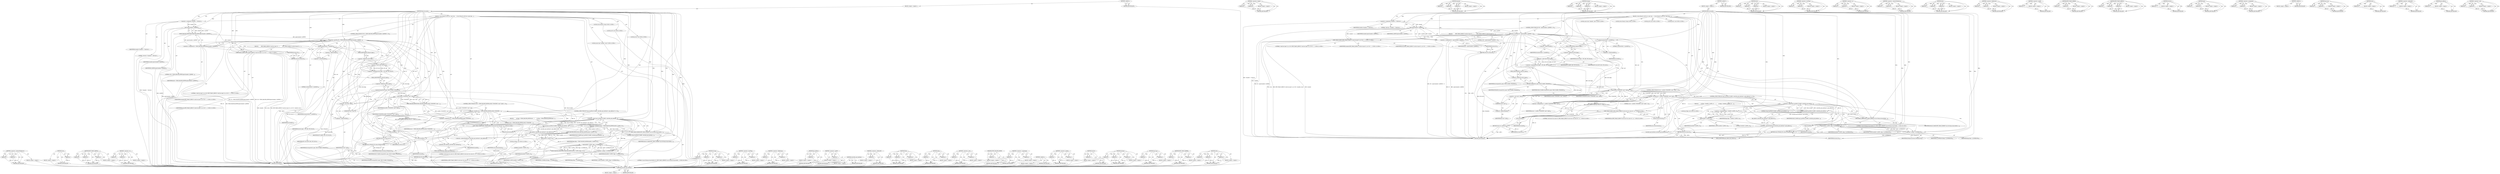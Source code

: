 digraph "ioctl" {
vulnerable_223 [label=<(METHOD,controller_get_interface)>];
vulnerable_224 [label=<(BLOCK,&lt;empty&gt;,&lt;empty&gt;)>];
vulnerable_225 [label=<(METHOD_RETURN,ANY)>];
vulnerable_204 [label=<(METHOD,&lt;operator&gt;.equals)>];
vulnerable_205 [label=<(PARAM,p1)>];
vulnerable_206 [label=<(PARAM,p2)>];
vulnerable_207 [label=<(BLOCK,&lt;empty&gt;,&lt;empty&gt;)>];
vulnerable_208 [label=<(METHOD_RETURN,ANY)>];
vulnerable_155 [label=<(METHOD,memset)>];
vulnerable_156 [label=<(PARAM,p1)>];
vulnerable_157 [label=<(PARAM,p2)>];
vulnerable_158 [label=<(PARAM,p3)>];
vulnerable_159 [label=<(BLOCK,&lt;empty&gt;,&lt;empty&gt;)>];
vulnerable_160 [label=<(METHOD_RETURN,ANY)>];
vulnerable_179 [label=<(METHOD,strncpy)>];
vulnerable_180 [label=<(PARAM,p1)>];
vulnerable_181 [label=<(PARAM,p2)>];
vulnerable_182 [label=<(PARAM,p3)>];
vulnerable_183 [label=<(BLOCK,&lt;empty&gt;,&lt;empty&gt;)>];
vulnerable_184 [label=<(METHOD_RETURN,ANY)>];
vulnerable_6 [label=<(METHOD,&lt;global&gt;)<SUB>1</SUB>>];
vulnerable_7 [label=<(BLOCK,&lt;empty&gt;,&lt;empty&gt;)<SUB>1</SUB>>];
vulnerable_8 [label=<(METHOD,btpan_tap_open)<SUB>1</SUB>>];
vulnerable_9 [label=<(BLOCK,{
 struct ifreq ifr;
 int fd, err;
 const char ...,{
 struct ifreq ifr;
 int fd, err;
 const char ...)<SUB>2</SUB>>];
vulnerable_10 [label="<(LOCAL,struct ifreq ifr: ifreq)<SUB>3</SUB>>"];
vulnerable_11 [label="<(LOCAL,int fd: int)<SUB>4</SUB>>"];
vulnerable_12 [label="<(LOCAL,int err: int)<SUB>4</SUB>>"];
vulnerable_13 [label="<(LOCAL,const char* clonedev: char*)<SUB>5</SUB>>"];
vulnerable_14 [label=<(&lt;operator&gt;.assignment,*clonedev = &quot;/dev/tun&quot;)<SUB>5</SUB>>];
vulnerable_15 [label=<(IDENTIFIER,clonedev,*clonedev = &quot;/dev/tun&quot;)<SUB>5</SUB>>];
vulnerable_16 [label=<(LITERAL,&quot;/dev/tun&quot;,*clonedev = &quot;/dev/tun&quot;)<SUB>5</SUB>>];
vulnerable_17 [label=<(CONTROL_STRUCTURE,IF,if ((fd = open(clonedev, O_RDWR)) &lt; 0))<SUB>10</SUB>>];
vulnerable_18 [label=<(&lt;operator&gt;.lessThan,(fd = open(clonedev, O_RDWR)) &lt; 0)<SUB>10</SUB>>];
vulnerable_19 [label=<(&lt;operator&gt;.assignment,fd = open(clonedev, O_RDWR))<SUB>10</SUB>>];
vulnerable_20 [label=<(IDENTIFIER,fd,fd = open(clonedev, O_RDWR))<SUB>10</SUB>>];
vulnerable_21 [label=<(open,open(clonedev, O_RDWR))<SUB>10</SUB>>];
vulnerable_22 [label=<(IDENTIFIER,clonedev,open(clonedev, O_RDWR))<SUB>10</SUB>>];
vulnerable_23 [label=<(IDENTIFIER,O_RDWR,open(clonedev, O_RDWR))<SUB>10</SUB>>];
vulnerable_24 [label=<(LITERAL,0,(fd = open(clonedev, O_RDWR)) &lt; 0)<SUB>10</SUB>>];
vulnerable_25 [label=<(BLOCK,{
         BTIF_TRACE_DEBUG(&quot;could not open %s,...,{
         BTIF_TRACE_DEBUG(&quot;could not open %s,...)<SUB>11</SUB>>];
vulnerable_26 [label="<(BTIF_TRACE_DEBUG,BTIF_TRACE_DEBUG(&quot;could not open %s, err:%d&quot;, c...)<SUB>12</SUB>>"];
vulnerable_27 [label="<(LITERAL,&quot;could not open %s, err:%d&quot;,BTIF_TRACE_DEBUG(&quot;could not open %s, err:%d&quot;, c...)<SUB>12</SUB>>"];
vulnerable_28 [label="<(IDENTIFIER,clonedev,BTIF_TRACE_DEBUG(&quot;could not open %s, err:%d&quot;, c...)<SUB>12</SUB>>"];
vulnerable_29 [label="<(IDENTIFIER,errno,BTIF_TRACE_DEBUG(&quot;could not open %s, err:%d&quot;, c...)<SUB>12</SUB>>"];
vulnerable_30 [label=<(RETURN,return fd;,return fd;)<SUB>13</SUB>>];
vulnerable_31 [label=<(IDENTIFIER,fd,return fd;)<SUB>13</SUB>>];
vulnerable_32 [label=<(memset,memset(&amp;ifr, 0, sizeof(ifr)))<SUB>16</SUB>>];
vulnerable_33 [label=<(&lt;operator&gt;.addressOf,&amp;ifr)<SUB>16</SUB>>];
vulnerable_34 [label=<(IDENTIFIER,ifr,memset(&amp;ifr, 0, sizeof(ifr)))<SUB>16</SUB>>];
vulnerable_35 [label=<(LITERAL,0,memset(&amp;ifr, 0, sizeof(ifr)))<SUB>16</SUB>>];
vulnerable_36 [label=<(&lt;operator&gt;.sizeOf,sizeof(ifr))<SUB>16</SUB>>];
vulnerable_37 [label=<(IDENTIFIER,ifr,sizeof(ifr))<SUB>16</SUB>>];
vulnerable_38 [label=<(&lt;operator&gt;.assignment,ifr.ifr_flags = IFF_TAP | IFF_NO_PI)<SUB>17</SUB>>];
vulnerable_39 [label=<(&lt;operator&gt;.fieldAccess,ifr.ifr_flags)<SUB>17</SUB>>];
vulnerable_40 [label=<(IDENTIFIER,ifr,ifr.ifr_flags = IFF_TAP | IFF_NO_PI)<SUB>17</SUB>>];
vulnerable_41 [label=<(FIELD_IDENTIFIER,ifr_flags,ifr_flags)<SUB>17</SUB>>];
vulnerable_42 [label=<(&lt;operator&gt;.or,IFF_TAP | IFF_NO_PI)<SUB>17</SUB>>];
vulnerable_43 [label=<(IDENTIFIER,IFF_TAP,IFF_TAP | IFF_NO_PI)<SUB>17</SUB>>];
vulnerable_44 [label=<(IDENTIFIER,IFF_NO_PI,IFF_TAP | IFF_NO_PI)<SUB>17</SUB>>];
vulnerable_45 [label=<(strncpy,strncpy(ifr.ifr_name, TAP_IF_NAME, IFNAMSIZ))<SUB>20</SUB>>];
vulnerable_46 [label=<(&lt;operator&gt;.fieldAccess,ifr.ifr_name)<SUB>20</SUB>>];
vulnerable_47 [label=<(IDENTIFIER,ifr,strncpy(ifr.ifr_name, TAP_IF_NAME, IFNAMSIZ))<SUB>20</SUB>>];
vulnerable_48 [label=<(FIELD_IDENTIFIER,ifr_name,ifr_name)<SUB>20</SUB>>];
vulnerable_49 [label=<(IDENTIFIER,TAP_IF_NAME,strncpy(ifr.ifr_name, TAP_IF_NAME, IFNAMSIZ))<SUB>20</SUB>>];
vulnerable_50 [label=<(IDENTIFIER,IFNAMSIZ,strncpy(ifr.ifr_name, TAP_IF_NAME, IFNAMSIZ))<SUB>20</SUB>>];
vulnerable_51 [label=<(CONTROL_STRUCTURE,IF,if ((err = ioctl(fd, TUNSETIFF, (void *) &amp;ifr)) &lt; 0))<SUB>23</SUB>>];
vulnerable_52 [label=<(&lt;operator&gt;.lessThan,(err = ioctl(fd, TUNSETIFF, (void *) &amp;ifr)) &lt; 0)<SUB>23</SUB>>];
vulnerable_53 [label=<(&lt;operator&gt;.assignment,err = ioctl(fd, TUNSETIFF, (void *) &amp;ifr))<SUB>23</SUB>>];
vulnerable_54 [label=<(IDENTIFIER,err,err = ioctl(fd, TUNSETIFF, (void *) &amp;ifr))<SUB>23</SUB>>];
vulnerable_55 [label=<(ioctl,ioctl(fd, TUNSETIFF, (void *) &amp;ifr))<SUB>23</SUB>>];
vulnerable_56 [label=<(IDENTIFIER,fd,ioctl(fd, TUNSETIFF, (void *) &amp;ifr))<SUB>23</SUB>>];
vulnerable_57 [label=<(IDENTIFIER,TUNSETIFF,ioctl(fd, TUNSETIFF, (void *) &amp;ifr))<SUB>23</SUB>>];
vulnerable_58 [label=<(&lt;operator&gt;.cast,(void *) &amp;ifr)<SUB>23</SUB>>];
vulnerable_59 [label=<(UNKNOWN,void *,void *)<SUB>23</SUB>>];
vulnerable_60 [label=<(&lt;operator&gt;.addressOf,&amp;ifr)<SUB>23</SUB>>];
vulnerable_61 [label=<(IDENTIFIER,ifr,(void *) &amp;ifr)<SUB>23</SUB>>];
vulnerable_62 [label=<(LITERAL,0,(err = ioctl(fd, TUNSETIFF, (void *) &amp;ifr)) &lt; 0)<SUB>23</SUB>>];
vulnerable_63 [label="<(BLOCK,{
         BTIF_TRACE_DEBUG(&quot;ioctl error:%d, er...,{
         BTIF_TRACE_DEBUG(&quot;ioctl error:%d, er...)<SUB>24</SUB>>"];
vulnerable_64 [label="<(BTIF_TRACE_DEBUG,BTIF_TRACE_DEBUG(&quot;ioctl error:%d, errno:%s&quot;, er...)<SUB>25</SUB>>"];
vulnerable_65 [label="<(LITERAL,&quot;ioctl error:%d, errno:%s&quot;,BTIF_TRACE_DEBUG(&quot;ioctl error:%d, errno:%s&quot;, er...)<SUB>25</SUB>>"];
vulnerable_66 [label="<(IDENTIFIER,err,BTIF_TRACE_DEBUG(&quot;ioctl error:%d, errno:%s&quot;, er...)<SUB>25</SUB>>"];
vulnerable_67 [label=<(strerror,strerror(errno))<SUB>25</SUB>>];
vulnerable_68 [label=<(IDENTIFIER,errno,strerror(errno))<SUB>25</SUB>>];
vulnerable_69 [label=<(close,close(fd))<SUB>26</SUB>>];
vulnerable_70 [label=<(IDENTIFIER,fd,close(fd))<SUB>26</SUB>>];
vulnerable_71 [label=<(RETURN,return err;,return err;)<SUB>27</SUB>>];
vulnerable_72 [label=<(IDENTIFIER,err,return err;)<SUB>27</SUB>>];
vulnerable_73 [label=<(CONTROL_STRUCTURE,IF,if (tap_if_up(TAP_IF_NAME, controller_get_interface()-&gt;get_address()) == 0))<SUB>30</SUB>>];
vulnerable_74 [label=<(&lt;operator&gt;.equals,tap_if_up(TAP_IF_NAME, controller_get_interface...)<SUB>30</SUB>>];
vulnerable_75 [label=<(tap_if_up,tap_if_up(TAP_IF_NAME, controller_get_interface...)<SUB>30</SUB>>];
vulnerable_76 [label=<(IDENTIFIER,TAP_IF_NAME,tap_if_up(TAP_IF_NAME, controller_get_interface...)<SUB>30</SUB>>];
vulnerable_77 [label=<(get_address,controller_get_interface()-&gt;get_address())<SUB>30</SUB>>];
vulnerable_78 [label=<(&lt;operator&gt;.indirectFieldAccess,controller_get_interface()-&gt;get_address)<SUB>30</SUB>>];
vulnerable_79 [label=<(controller_get_interface,controller_get_interface())<SUB>30</SUB>>];
vulnerable_80 [label=<(FIELD_IDENTIFIER,get_address,get_address)<SUB>30</SUB>>];
vulnerable_81 [label=<(LITERAL,0,tap_if_up(TAP_IF_NAME, controller_get_interface...)<SUB>30</SUB>>];
vulnerable_82 [label=<(BLOCK,{
        int flags = fcntl(fd, F_GETFL, 0);
  ...,{
        int flags = fcntl(fd, F_GETFL, 0);
  ...)<SUB>31</SUB>>];
vulnerable_83 [label="<(LOCAL,int flags: int)<SUB>32</SUB>>"];
vulnerable_84 [label=<(&lt;operator&gt;.assignment,flags = fcntl(fd, F_GETFL, 0))<SUB>32</SUB>>];
vulnerable_85 [label=<(IDENTIFIER,flags,flags = fcntl(fd, F_GETFL, 0))<SUB>32</SUB>>];
vulnerable_86 [label=<(fcntl,fcntl(fd, F_GETFL, 0))<SUB>32</SUB>>];
vulnerable_87 [label=<(IDENTIFIER,fd,fcntl(fd, F_GETFL, 0))<SUB>32</SUB>>];
vulnerable_88 [label=<(IDENTIFIER,F_GETFL,fcntl(fd, F_GETFL, 0))<SUB>32</SUB>>];
vulnerable_89 [label=<(LITERAL,0,fcntl(fd, F_GETFL, 0))<SUB>32</SUB>>];
vulnerable_90 [label=<(fcntl,fcntl(fd, F_SETFL, flags | O_NONBLOCK))<SUB>33</SUB>>];
vulnerable_91 [label=<(IDENTIFIER,fd,fcntl(fd, F_SETFL, flags | O_NONBLOCK))<SUB>33</SUB>>];
vulnerable_92 [label=<(IDENTIFIER,F_SETFL,fcntl(fd, F_SETFL, flags | O_NONBLOCK))<SUB>33</SUB>>];
vulnerable_93 [label=<(&lt;operator&gt;.or,flags | O_NONBLOCK)<SUB>33</SUB>>];
vulnerable_94 [label=<(IDENTIFIER,flags,flags | O_NONBLOCK)<SUB>33</SUB>>];
vulnerable_95 [label=<(IDENTIFIER,O_NONBLOCK,flags | O_NONBLOCK)<SUB>33</SUB>>];
vulnerable_96 [label=<(RETURN,return fd;,return fd;)<SUB>34</SUB>>];
vulnerable_97 [label=<(IDENTIFIER,fd,return fd;)<SUB>34</SUB>>];
vulnerable_98 [label=<(BTIF_TRACE_ERROR,BTIF_TRACE_ERROR(&quot;can not bring up tap interfac...)<SUB>36</SUB>>];
vulnerable_99 [label="<(LITERAL,&quot;can not bring up tap interface:%s&quot;,BTIF_TRACE_ERROR(&quot;can not bring up tap interfac...)<SUB>36</SUB>>"];
vulnerable_100 [label=<(IDENTIFIER,TAP_IF_NAME,BTIF_TRACE_ERROR(&quot;can not bring up tap interfac...)<SUB>36</SUB>>];
vulnerable_101 [label=<(close,close(fd))<SUB>37</SUB>>];
vulnerable_102 [label=<(IDENTIFIER,fd,close(fd))<SUB>37</SUB>>];
vulnerable_103 [label=<(RETURN,return INVALID_FD;,return INVALID_FD;)<SUB>38</SUB>>];
vulnerable_104 [label=<(IDENTIFIER,INVALID_FD,return INVALID_FD;)<SUB>38</SUB>>];
vulnerable_105 [label=<(METHOD_RETURN,int)<SUB>1</SUB>>];
vulnerable_107 [label=<(METHOD_RETURN,ANY)<SUB>1</SUB>>];
vulnerable_185 [label=<(METHOD,ioctl)>];
vulnerable_186 [label=<(PARAM,p1)>];
vulnerable_187 [label=<(PARAM,p2)>];
vulnerable_188 [label=<(PARAM,p3)>];
vulnerable_189 [label=<(BLOCK,&lt;empty&gt;,&lt;empty&gt;)>];
vulnerable_190 [label=<(METHOD_RETURN,ANY)>];
vulnerable_139 [label=<(METHOD,&lt;operator&gt;.lessThan)>];
vulnerable_140 [label=<(PARAM,p1)>];
vulnerable_141 [label=<(PARAM,p2)>];
vulnerable_142 [label=<(BLOCK,&lt;empty&gt;,&lt;empty&gt;)>];
vulnerable_143 [label=<(METHOD_RETURN,ANY)>];
vulnerable_174 [label=<(METHOD,&lt;operator&gt;.or)>];
vulnerable_175 [label=<(PARAM,p1)>];
vulnerable_176 [label=<(PARAM,p2)>];
vulnerable_177 [label=<(BLOCK,&lt;empty&gt;,&lt;empty&gt;)>];
vulnerable_178 [label=<(METHOD_RETURN,ANY)>];
vulnerable_218 [label=<(METHOD,&lt;operator&gt;.indirectFieldAccess)>];
vulnerable_219 [label=<(PARAM,p1)>];
vulnerable_220 [label=<(PARAM,p2)>];
vulnerable_221 [label=<(BLOCK,&lt;empty&gt;,&lt;empty&gt;)>];
vulnerable_222 [label=<(METHOD_RETURN,ANY)>];
vulnerable_226 [label=<(METHOD,fcntl)>];
vulnerable_227 [label=<(PARAM,p1)>];
vulnerable_228 [label=<(PARAM,p2)>];
vulnerable_229 [label=<(PARAM,p3)>];
vulnerable_230 [label=<(BLOCK,&lt;empty&gt;,&lt;empty&gt;)>];
vulnerable_231 [label=<(METHOD_RETURN,ANY)>];
vulnerable_169 [label=<(METHOD,&lt;operator&gt;.fieldAccess)>];
vulnerable_170 [label=<(PARAM,p1)>];
vulnerable_171 [label=<(PARAM,p2)>];
vulnerable_172 [label=<(BLOCK,&lt;empty&gt;,&lt;empty&gt;)>];
vulnerable_173 [label=<(METHOD_RETURN,ANY)>];
vulnerable_165 [label=<(METHOD,&lt;operator&gt;.sizeOf)>];
vulnerable_166 [label=<(PARAM,p1)>];
vulnerable_167 [label=<(BLOCK,&lt;empty&gt;,&lt;empty&gt;)>];
vulnerable_168 [label=<(METHOD_RETURN,ANY)>];
vulnerable_232 [label=<(METHOD,BTIF_TRACE_ERROR)>];
vulnerable_233 [label=<(PARAM,p1)>];
vulnerable_234 [label=<(PARAM,p2)>];
vulnerable_235 [label=<(BLOCK,&lt;empty&gt;,&lt;empty&gt;)>];
vulnerable_236 [label=<(METHOD_RETURN,ANY)>];
vulnerable_149 [label=<(METHOD,BTIF_TRACE_DEBUG)>];
vulnerable_150 [label=<(PARAM,p1)>];
vulnerable_151 [label=<(PARAM,p2)>];
vulnerable_152 [label=<(PARAM,p3)>];
vulnerable_153 [label=<(BLOCK,&lt;empty&gt;,&lt;empty&gt;)>];
vulnerable_154 [label=<(METHOD_RETURN,ANY)>];
vulnerable_196 [label=<(METHOD,strerror)>];
vulnerable_197 [label=<(PARAM,p1)>];
vulnerable_198 [label=<(BLOCK,&lt;empty&gt;,&lt;empty&gt;)>];
vulnerable_199 [label=<(METHOD_RETURN,ANY)>];
vulnerable_144 [label=<(METHOD,open)>];
vulnerable_145 [label=<(PARAM,p1)>];
vulnerable_146 [label=<(PARAM,p2)>];
vulnerable_147 [label=<(BLOCK,&lt;empty&gt;,&lt;empty&gt;)>];
vulnerable_148 [label=<(METHOD_RETURN,ANY)>];
vulnerable_134 [label=<(METHOD,&lt;operator&gt;.assignment)>];
vulnerable_135 [label=<(PARAM,p1)>];
vulnerable_136 [label=<(PARAM,p2)>];
vulnerable_137 [label=<(BLOCK,&lt;empty&gt;,&lt;empty&gt;)>];
vulnerable_138 [label=<(METHOD_RETURN,ANY)>];
vulnerable_128 [label=<(METHOD,&lt;global&gt;)<SUB>1</SUB>>];
vulnerable_129 [label=<(BLOCK,&lt;empty&gt;,&lt;empty&gt;)>];
vulnerable_130 [label=<(METHOD_RETURN,ANY)>];
vulnerable_209 [label=<(METHOD,tap_if_up)>];
vulnerable_210 [label=<(PARAM,p1)>];
vulnerable_211 [label=<(PARAM,p2)>];
vulnerable_212 [label=<(BLOCK,&lt;empty&gt;,&lt;empty&gt;)>];
vulnerable_213 [label=<(METHOD_RETURN,ANY)>];
vulnerable_200 [label=<(METHOD,close)>];
vulnerable_201 [label=<(PARAM,p1)>];
vulnerable_202 [label=<(BLOCK,&lt;empty&gt;,&lt;empty&gt;)>];
vulnerable_203 [label=<(METHOD_RETURN,ANY)>];
vulnerable_161 [label=<(METHOD,&lt;operator&gt;.addressOf)>];
vulnerable_162 [label=<(PARAM,p1)>];
vulnerable_163 [label=<(BLOCK,&lt;empty&gt;,&lt;empty&gt;)>];
vulnerable_164 [label=<(METHOD_RETURN,ANY)>];
vulnerable_214 [label=<(METHOD,get_address)>];
vulnerable_215 [label=<(PARAM,p1)>];
vulnerable_216 [label=<(BLOCK,&lt;empty&gt;,&lt;empty&gt;)>];
vulnerable_217 [label=<(METHOD_RETURN,ANY)>];
vulnerable_191 [label=<(METHOD,&lt;operator&gt;.cast)>];
vulnerable_192 [label=<(PARAM,p1)>];
vulnerable_193 [label=<(PARAM,p2)>];
vulnerable_194 [label=<(BLOCK,&lt;empty&gt;,&lt;empty&gt;)>];
vulnerable_195 [label=<(METHOD_RETURN,ANY)>];
fixed_226 [label=<(METHOD,&lt;operator&gt;.indirectFieldAccess)>];
fixed_227 [label=<(PARAM,p1)>];
fixed_228 [label=<(PARAM,p2)>];
fixed_229 [label=<(BLOCK,&lt;empty&gt;,&lt;empty&gt;)>];
fixed_230 [label=<(METHOD_RETURN,ANY)>];
fixed_208 [label=<(METHOD,close)>];
fixed_209 [label=<(PARAM,p1)>];
fixed_210 [label=<(BLOCK,&lt;empty&gt;,&lt;empty&gt;)>];
fixed_211 [label=<(METHOD_RETURN,ANY)>];
fixed_157 [label=<(METHOD,BTIF_TRACE_DEBUG)>];
fixed_158 [label=<(PARAM,p1)>];
fixed_159 [label=<(PARAM,p2)>];
fixed_160 [label=<(PARAM,p3)>];
fixed_161 [label=<(BLOCK,&lt;empty&gt;,&lt;empty&gt;)>];
fixed_162 [label=<(METHOD_RETURN,ANY)>];
fixed_182 [label=<(METHOD,&lt;operator&gt;.or)>];
fixed_183 [label=<(PARAM,p1)>];
fixed_184 [label=<(PARAM,p2)>];
fixed_185 [label=<(BLOCK,&lt;empty&gt;,&lt;empty&gt;)>];
fixed_186 [label=<(METHOD_RETURN,ANY)>];
fixed_6 [label=<(METHOD,&lt;global&gt;)<SUB>1</SUB>>];
fixed_7 [label=<(BLOCK,&lt;empty&gt;,&lt;empty&gt;)<SUB>1</SUB>>];
fixed_8 [label=<(METHOD,btpan_tap_open)<SUB>1</SUB>>];
fixed_9 [label=<(BLOCK,{
 struct ifreq ifr;
 int fd, err;
 const char ...,{
 struct ifreq ifr;
 int fd, err;
 const char ...)<SUB>2</SUB>>];
fixed_10 [label="<(LOCAL,struct ifreq ifr: ifreq)<SUB>3</SUB>>"];
fixed_11 [label="<(LOCAL,int fd: int)<SUB>4</SUB>>"];
fixed_12 [label="<(LOCAL,int err: int)<SUB>4</SUB>>"];
fixed_13 [label="<(LOCAL,const char* clonedev: char*)<SUB>5</SUB>>"];
fixed_14 [label=<(&lt;operator&gt;.assignment,*clonedev = &quot;/dev/tun&quot;)<SUB>5</SUB>>];
fixed_15 [label=<(IDENTIFIER,clonedev,*clonedev = &quot;/dev/tun&quot;)<SUB>5</SUB>>];
fixed_16 [label=<(LITERAL,&quot;/dev/tun&quot;,*clonedev = &quot;/dev/tun&quot;)<SUB>5</SUB>>];
fixed_17 [label=<(CONTROL_STRUCTURE,IF,if ((fd = TEMP_FAILURE_RETRY(open(clonedev, O_RDWR))) &lt; 0))<SUB>10</SUB>>];
fixed_18 [label=<(&lt;operator&gt;.lessThan,(fd = TEMP_FAILURE_RETRY(open(clonedev, O_RDWR)...)<SUB>10</SUB>>];
fixed_19 [label=<(&lt;operator&gt;.assignment,fd = TEMP_FAILURE_RETRY(open(clonedev, O_RDWR)))<SUB>10</SUB>>];
fixed_20 [label=<(IDENTIFIER,fd,fd = TEMP_FAILURE_RETRY(open(clonedev, O_RDWR)))<SUB>10</SUB>>];
fixed_21 [label=<(TEMP_FAILURE_RETRY,TEMP_FAILURE_RETRY(open(clonedev, O_RDWR)))<SUB>10</SUB>>];
fixed_22 [label=<(open,open(clonedev, O_RDWR))<SUB>10</SUB>>];
fixed_23 [label=<(IDENTIFIER,clonedev,open(clonedev, O_RDWR))<SUB>10</SUB>>];
fixed_24 [label=<(IDENTIFIER,O_RDWR,open(clonedev, O_RDWR))<SUB>10</SUB>>];
fixed_25 [label=<(LITERAL,0,(fd = TEMP_FAILURE_RETRY(open(clonedev, O_RDWR)...)<SUB>10</SUB>>];
fixed_26 [label=<(BLOCK,{
         BTIF_TRACE_DEBUG(&quot;could not open %s,...,{
         BTIF_TRACE_DEBUG(&quot;could not open %s,...)<SUB>11</SUB>>];
fixed_27 [label="<(BTIF_TRACE_DEBUG,BTIF_TRACE_DEBUG(&quot;could not open %s, err:%d&quot;, c...)<SUB>12</SUB>>"];
fixed_28 [label="<(LITERAL,&quot;could not open %s, err:%d&quot;,BTIF_TRACE_DEBUG(&quot;could not open %s, err:%d&quot;, c...)<SUB>12</SUB>>"];
fixed_29 [label="<(IDENTIFIER,clonedev,BTIF_TRACE_DEBUG(&quot;could not open %s, err:%d&quot;, c...)<SUB>12</SUB>>"];
fixed_30 [label="<(IDENTIFIER,errno,BTIF_TRACE_DEBUG(&quot;could not open %s, err:%d&quot;, c...)<SUB>12</SUB>>"];
fixed_31 [label=<(RETURN,return fd;,return fd;)<SUB>13</SUB>>];
fixed_32 [label=<(IDENTIFIER,fd,return fd;)<SUB>13</SUB>>];
fixed_33 [label=<(memset,memset(&amp;ifr, 0, sizeof(ifr)))<SUB>16</SUB>>];
fixed_34 [label=<(&lt;operator&gt;.addressOf,&amp;ifr)<SUB>16</SUB>>];
fixed_35 [label=<(IDENTIFIER,ifr,memset(&amp;ifr, 0, sizeof(ifr)))<SUB>16</SUB>>];
fixed_36 [label=<(LITERAL,0,memset(&amp;ifr, 0, sizeof(ifr)))<SUB>16</SUB>>];
fixed_37 [label=<(&lt;operator&gt;.sizeOf,sizeof(ifr))<SUB>16</SUB>>];
fixed_38 [label=<(IDENTIFIER,ifr,sizeof(ifr))<SUB>16</SUB>>];
fixed_39 [label=<(&lt;operator&gt;.assignment,ifr.ifr_flags = IFF_TAP | IFF_NO_PI)<SUB>17</SUB>>];
fixed_40 [label=<(&lt;operator&gt;.fieldAccess,ifr.ifr_flags)<SUB>17</SUB>>];
fixed_41 [label=<(IDENTIFIER,ifr,ifr.ifr_flags = IFF_TAP | IFF_NO_PI)<SUB>17</SUB>>];
fixed_42 [label=<(FIELD_IDENTIFIER,ifr_flags,ifr_flags)<SUB>17</SUB>>];
fixed_43 [label=<(&lt;operator&gt;.or,IFF_TAP | IFF_NO_PI)<SUB>17</SUB>>];
fixed_44 [label=<(IDENTIFIER,IFF_TAP,IFF_TAP | IFF_NO_PI)<SUB>17</SUB>>];
fixed_45 [label=<(IDENTIFIER,IFF_NO_PI,IFF_TAP | IFF_NO_PI)<SUB>17</SUB>>];
fixed_46 [label=<(strncpy,strncpy(ifr.ifr_name, TAP_IF_NAME, IFNAMSIZ))<SUB>20</SUB>>];
fixed_47 [label=<(&lt;operator&gt;.fieldAccess,ifr.ifr_name)<SUB>20</SUB>>];
fixed_48 [label=<(IDENTIFIER,ifr,strncpy(ifr.ifr_name, TAP_IF_NAME, IFNAMSIZ))<SUB>20</SUB>>];
fixed_49 [label=<(FIELD_IDENTIFIER,ifr_name,ifr_name)<SUB>20</SUB>>];
fixed_50 [label=<(IDENTIFIER,TAP_IF_NAME,strncpy(ifr.ifr_name, TAP_IF_NAME, IFNAMSIZ))<SUB>20</SUB>>];
fixed_51 [label=<(IDENTIFIER,IFNAMSIZ,strncpy(ifr.ifr_name, TAP_IF_NAME, IFNAMSIZ))<SUB>20</SUB>>];
fixed_52 [label=<(CONTROL_STRUCTURE,IF,if ((err = TEMP_FAILURE_RETRY(ioctl(fd, TUNSETIFF, (void *) &amp;ifr))) &lt; 0))<SUB>23</SUB>>];
fixed_53 [label=<(&lt;operator&gt;.lessThan,(err = TEMP_FAILURE_RETRY(ioctl(fd, TUNSETIFF, ...)<SUB>23</SUB>>];
fixed_54 [label=<(&lt;operator&gt;.assignment,err = TEMP_FAILURE_RETRY(ioctl(fd, TUNSETIFF, (...)<SUB>23</SUB>>];
fixed_55 [label=<(IDENTIFIER,err,err = TEMP_FAILURE_RETRY(ioctl(fd, TUNSETIFF, (...)<SUB>23</SUB>>];
fixed_56 [label=<(TEMP_FAILURE_RETRY,TEMP_FAILURE_RETRY(ioctl(fd, TUNSETIFF, (void *...)<SUB>23</SUB>>];
fixed_57 [label=<(ioctl,ioctl(fd, TUNSETIFF, (void *) &amp;ifr))<SUB>23</SUB>>];
fixed_58 [label=<(IDENTIFIER,fd,ioctl(fd, TUNSETIFF, (void *) &amp;ifr))<SUB>23</SUB>>];
fixed_59 [label=<(IDENTIFIER,TUNSETIFF,ioctl(fd, TUNSETIFF, (void *) &amp;ifr))<SUB>23</SUB>>];
fixed_60 [label=<(&lt;operator&gt;.cast,(void *) &amp;ifr)<SUB>23</SUB>>];
fixed_61 [label=<(UNKNOWN,void *,void *)<SUB>23</SUB>>];
fixed_62 [label=<(&lt;operator&gt;.addressOf,&amp;ifr)<SUB>23</SUB>>];
fixed_63 [label=<(IDENTIFIER,ifr,(void *) &amp;ifr)<SUB>23</SUB>>];
fixed_64 [label=<(LITERAL,0,(err = TEMP_FAILURE_RETRY(ioctl(fd, TUNSETIFF, ...)<SUB>23</SUB>>];
fixed_65 [label="<(BLOCK,{
         BTIF_TRACE_DEBUG(&quot;ioctl error:%d, er...,{
         BTIF_TRACE_DEBUG(&quot;ioctl error:%d, er...)<SUB>24</SUB>>"];
fixed_66 [label="<(BTIF_TRACE_DEBUG,BTIF_TRACE_DEBUG(&quot;ioctl error:%d, errno:%s&quot;, er...)<SUB>25</SUB>>"];
fixed_67 [label="<(LITERAL,&quot;ioctl error:%d, errno:%s&quot;,BTIF_TRACE_DEBUG(&quot;ioctl error:%d, errno:%s&quot;, er...)<SUB>25</SUB>>"];
fixed_68 [label="<(IDENTIFIER,err,BTIF_TRACE_DEBUG(&quot;ioctl error:%d, errno:%s&quot;, er...)<SUB>25</SUB>>"];
fixed_69 [label=<(strerror,strerror(errno))<SUB>25</SUB>>];
fixed_70 [label=<(IDENTIFIER,errno,strerror(errno))<SUB>25</SUB>>];
fixed_71 [label=<(close,close(fd))<SUB>26</SUB>>];
fixed_72 [label=<(IDENTIFIER,fd,close(fd))<SUB>26</SUB>>];
fixed_73 [label=<(RETURN,return err;,return err;)<SUB>27</SUB>>];
fixed_74 [label=<(IDENTIFIER,err,return err;)<SUB>27</SUB>>];
fixed_75 [label=<(CONTROL_STRUCTURE,IF,if (tap_if_up(TAP_IF_NAME, controller_get_interface()-&gt;get_address()) == 0))<SUB>30</SUB>>];
fixed_76 [label=<(&lt;operator&gt;.equals,tap_if_up(TAP_IF_NAME, controller_get_interface...)<SUB>30</SUB>>];
fixed_77 [label=<(tap_if_up,tap_if_up(TAP_IF_NAME, controller_get_interface...)<SUB>30</SUB>>];
fixed_78 [label=<(IDENTIFIER,TAP_IF_NAME,tap_if_up(TAP_IF_NAME, controller_get_interface...)<SUB>30</SUB>>];
fixed_79 [label=<(get_address,controller_get_interface()-&gt;get_address())<SUB>30</SUB>>];
fixed_80 [label=<(&lt;operator&gt;.indirectFieldAccess,controller_get_interface()-&gt;get_address)<SUB>30</SUB>>];
fixed_81 [label=<(controller_get_interface,controller_get_interface())<SUB>30</SUB>>];
fixed_82 [label=<(FIELD_IDENTIFIER,get_address,get_address)<SUB>30</SUB>>];
fixed_83 [label=<(LITERAL,0,tap_if_up(TAP_IF_NAME, controller_get_interface...)<SUB>30</SUB>>];
fixed_84 [label=<(BLOCK,{
        int flags = TEMP_FAILURE_RETRY(fcntl(...,{
        int flags = TEMP_FAILURE_RETRY(fcntl(...)<SUB>31</SUB>>];
fixed_85 [label="<(LOCAL,int flags: int)<SUB>32</SUB>>"];
fixed_86 [label=<(&lt;operator&gt;.assignment,flags = TEMP_FAILURE_RETRY(fcntl(fd, F_GETFL, 0)))<SUB>32</SUB>>];
fixed_87 [label=<(IDENTIFIER,flags,flags = TEMP_FAILURE_RETRY(fcntl(fd, F_GETFL, 0)))<SUB>32</SUB>>];
fixed_88 [label=<(TEMP_FAILURE_RETRY,TEMP_FAILURE_RETRY(fcntl(fd, F_GETFL, 0)))<SUB>32</SUB>>];
fixed_89 [label=<(fcntl,fcntl(fd, F_GETFL, 0))<SUB>32</SUB>>];
fixed_90 [label=<(IDENTIFIER,fd,fcntl(fd, F_GETFL, 0))<SUB>32</SUB>>];
fixed_91 [label=<(IDENTIFIER,F_GETFL,fcntl(fd, F_GETFL, 0))<SUB>32</SUB>>];
fixed_92 [label=<(LITERAL,0,fcntl(fd, F_GETFL, 0))<SUB>32</SUB>>];
fixed_93 [label=<(TEMP_FAILURE_RETRY,TEMP_FAILURE_RETRY(fcntl(fd, F_SETFL, flags | O...)<SUB>33</SUB>>];
fixed_94 [label=<(fcntl,fcntl(fd, F_SETFL, flags | O_NONBLOCK))<SUB>33</SUB>>];
fixed_95 [label=<(IDENTIFIER,fd,fcntl(fd, F_SETFL, flags | O_NONBLOCK))<SUB>33</SUB>>];
fixed_96 [label=<(IDENTIFIER,F_SETFL,fcntl(fd, F_SETFL, flags | O_NONBLOCK))<SUB>33</SUB>>];
fixed_97 [label=<(&lt;operator&gt;.or,flags | O_NONBLOCK)<SUB>33</SUB>>];
fixed_98 [label=<(IDENTIFIER,flags,flags | O_NONBLOCK)<SUB>33</SUB>>];
fixed_99 [label=<(IDENTIFIER,O_NONBLOCK,flags | O_NONBLOCK)<SUB>33</SUB>>];
fixed_100 [label=<(RETURN,return fd;,return fd;)<SUB>34</SUB>>];
fixed_101 [label=<(IDENTIFIER,fd,return fd;)<SUB>34</SUB>>];
fixed_102 [label=<(BTIF_TRACE_ERROR,BTIF_TRACE_ERROR(&quot;can not bring up tap interfac...)<SUB>36</SUB>>];
fixed_103 [label="<(LITERAL,&quot;can not bring up tap interface:%s&quot;,BTIF_TRACE_ERROR(&quot;can not bring up tap interfac...)<SUB>36</SUB>>"];
fixed_104 [label=<(IDENTIFIER,TAP_IF_NAME,BTIF_TRACE_ERROR(&quot;can not bring up tap interfac...)<SUB>36</SUB>>];
fixed_105 [label=<(close,close(fd))<SUB>37</SUB>>];
fixed_106 [label=<(IDENTIFIER,fd,close(fd))<SUB>37</SUB>>];
fixed_107 [label=<(RETURN,return INVALID_FD;,return INVALID_FD;)<SUB>38</SUB>>];
fixed_108 [label=<(IDENTIFIER,INVALID_FD,return INVALID_FD;)<SUB>38</SUB>>];
fixed_109 [label=<(METHOD_RETURN,int)<SUB>1</SUB>>];
fixed_111 [label=<(METHOD_RETURN,ANY)<SUB>1</SUB>>];
fixed_187 [label=<(METHOD,strncpy)>];
fixed_188 [label=<(PARAM,p1)>];
fixed_189 [label=<(PARAM,p2)>];
fixed_190 [label=<(PARAM,p3)>];
fixed_191 [label=<(BLOCK,&lt;empty&gt;,&lt;empty&gt;)>];
fixed_192 [label=<(METHOD_RETURN,ANY)>];
fixed_143 [label=<(METHOD,&lt;operator&gt;.lessThan)>];
fixed_144 [label=<(PARAM,p1)>];
fixed_145 [label=<(PARAM,p2)>];
fixed_146 [label=<(BLOCK,&lt;empty&gt;,&lt;empty&gt;)>];
fixed_147 [label=<(METHOD_RETURN,ANY)>];
fixed_177 [label=<(METHOD,&lt;operator&gt;.fieldAccess)>];
fixed_178 [label=<(PARAM,p1)>];
fixed_179 [label=<(PARAM,p2)>];
fixed_180 [label=<(BLOCK,&lt;empty&gt;,&lt;empty&gt;)>];
fixed_181 [label=<(METHOD_RETURN,ANY)>];
fixed_222 [label=<(METHOD,get_address)>];
fixed_223 [label=<(PARAM,p1)>];
fixed_224 [label=<(BLOCK,&lt;empty&gt;,&lt;empty&gt;)>];
fixed_225 [label=<(METHOD_RETURN,ANY)>];
fixed_231 [label=<(METHOD,controller_get_interface)>];
fixed_232 [label=<(BLOCK,&lt;empty&gt;,&lt;empty&gt;)>];
fixed_233 [label=<(METHOD_RETURN,ANY)>];
fixed_173 [label=<(METHOD,&lt;operator&gt;.sizeOf)>];
fixed_174 [label=<(PARAM,p1)>];
fixed_175 [label=<(BLOCK,&lt;empty&gt;,&lt;empty&gt;)>];
fixed_176 [label=<(METHOD_RETURN,ANY)>];
fixed_169 [label=<(METHOD,&lt;operator&gt;.addressOf)>];
fixed_170 [label=<(PARAM,p1)>];
fixed_171 [label=<(BLOCK,&lt;empty&gt;,&lt;empty&gt;)>];
fixed_172 [label=<(METHOD_RETURN,ANY)>];
fixed_234 [label=<(METHOD,fcntl)>];
fixed_235 [label=<(PARAM,p1)>];
fixed_236 [label=<(PARAM,p2)>];
fixed_237 [label=<(PARAM,p3)>];
fixed_238 [label=<(BLOCK,&lt;empty&gt;,&lt;empty&gt;)>];
fixed_239 [label=<(METHOD_RETURN,ANY)>];
fixed_152 [label=<(METHOD,open)>];
fixed_153 [label=<(PARAM,p1)>];
fixed_154 [label=<(PARAM,p2)>];
fixed_155 [label=<(BLOCK,&lt;empty&gt;,&lt;empty&gt;)>];
fixed_156 [label=<(METHOD_RETURN,ANY)>];
fixed_199 [label=<(METHOD,&lt;operator&gt;.cast)>];
fixed_200 [label=<(PARAM,p1)>];
fixed_201 [label=<(PARAM,p2)>];
fixed_202 [label=<(BLOCK,&lt;empty&gt;,&lt;empty&gt;)>];
fixed_203 [label=<(METHOD_RETURN,ANY)>];
fixed_148 [label=<(METHOD,TEMP_FAILURE_RETRY)>];
fixed_149 [label=<(PARAM,p1)>];
fixed_150 [label=<(BLOCK,&lt;empty&gt;,&lt;empty&gt;)>];
fixed_151 [label=<(METHOD_RETURN,ANY)>];
fixed_138 [label=<(METHOD,&lt;operator&gt;.assignment)>];
fixed_139 [label=<(PARAM,p1)>];
fixed_140 [label=<(PARAM,p2)>];
fixed_141 [label=<(BLOCK,&lt;empty&gt;,&lt;empty&gt;)>];
fixed_142 [label=<(METHOD_RETURN,ANY)>];
fixed_132 [label=<(METHOD,&lt;global&gt;)<SUB>1</SUB>>];
fixed_133 [label=<(BLOCK,&lt;empty&gt;,&lt;empty&gt;)>];
fixed_134 [label=<(METHOD_RETURN,ANY)>];
fixed_212 [label=<(METHOD,&lt;operator&gt;.equals)>];
fixed_213 [label=<(PARAM,p1)>];
fixed_214 [label=<(PARAM,p2)>];
fixed_215 [label=<(BLOCK,&lt;empty&gt;,&lt;empty&gt;)>];
fixed_216 [label=<(METHOD_RETURN,ANY)>];
fixed_204 [label=<(METHOD,strerror)>];
fixed_205 [label=<(PARAM,p1)>];
fixed_206 [label=<(BLOCK,&lt;empty&gt;,&lt;empty&gt;)>];
fixed_207 [label=<(METHOD_RETURN,ANY)>];
fixed_163 [label=<(METHOD,memset)>];
fixed_164 [label=<(PARAM,p1)>];
fixed_165 [label=<(PARAM,p2)>];
fixed_166 [label=<(PARAM,p3)>];
fixed_167 [label=<(BLOCK,&lt;empty&gt;,&lt;empty&gt;)>];
fixed_168 [label=<(METHOD_RETURN,ANY)>];
fixed_217 [label=<(METHOD,tap_if_up)>];
fixed_218 [label=<(PARAM,p1)>];
fixed_219 [label=<(PARAM,p2)>];
fixed_220 [label=<(BLOCK,&lt;empty&gt;,&lt;empty&gt;)>];
fixed_221 [label=<(METHOD_RETURN,ANY)>];
fixed_240 [label=<(METHOD,BTIF_TRACE_ERROR)>];
fixed_241 [label=<(PARAM,p1)>];
fixed_242 [label=<(PARAM,p2)>];
fixed_243 [label=<(BLOCK,&lt;empty&gt;,&lt;empty&gt;)>];
fixed_244 [label=<(METHOD_RETURN,ANY)>];
fixed_193 [label=<(METHOD,ioctl)>];
fixed_194 [label=<(PARAM,p1)>];
fixed_195 [label=<(PARAM,p2)>];
fixed_196 [label=<(PARAM,p3)>];
fixed_197 [label=<(BLOCK,&lt;empty&gt;,&lt;empty&gt;)>];
fixed_198 [label=<(METHOD_RETURN,ANY)>];
vulnerable_223 -> vulnerable_224  [key=0, label="AST: "];
vulnerable_223 -> vulnerable_225  [key=0, label="AST: "];
vulnerable_223 -> vulnerable_225  [key=1, label="CFG: "];
vulnerable_204 -> vulnerable_205  [key=0, label="AST: "];
vulnerable_204 -> vulnerable_205  [key=1, label="DDG: "];
vulnerable_204 -> vulnerable_207  [key=0, label="AST: "];
vulnerable_204 -> vulnerable_206  [key=0, label="AST: "];
vulnerable_204 -> vulnerable_206  [key=1, label="DDG: "];
vulnerable_204 -> vulnerable_208  [key=0, label="AST: "];
vulnerable_204 -> vulnerable_208  [key=1, label="CFG: "];
vulnerable_205 -> vulnerable_208  [key=0, label="DDG: p1"];
vulnerable_206 -> vulnerable_208  [key=0, label="DDG: p2"];
vulnerable_155 -> vulnerable_156  [key=0, label="AST: "];
vulnerable_155 -> vulnerable_156  [key=1, label="DDG: "];
vulnerable_155 -> vulnerable_159  [key=0, label="AST: "];
vulnerable_155 -> vulnerable_157  [key=0, label="AST: "];
vulnerable_155 -> vulnerable_157  [key=1, label="DDG: "];
vulnerable_155 -> vulnerable_160  [key=0, label="AST: "];
vulnerable_155 -> vulnerable_160  [key=1, label="CFG: "];
vulnerable_155 -> vulnerable_158  [key=0, label="AST: "];
vulnerable_155 -> vulnerable_158  [key=1, label="DDG: "];
vulnerable_156 -> vulnerable_160  [key=0, label="DDG: p1"];
vulnerable_157 -> vulnerable_160  [key=0, label="DDG: p2"];
vulnerable_158 -> vulnerable_160  [key=0, label="DDG: p3"];
vulnerable_179 -> vulnerable_180  [key=0, label="AST: "];
vulnerable_179 -> vulnerable_180  [key=1, label="DDG: "];
vulnerable_179 -> vulnerable_183  [key=0, label="AST: "];
vulnerable_179 -> vulnerable_181  [key=0, label="AST: "];
vulnerable_179 -> vulnerable_181  [key=1, label="DDG: "];
vulnerable_179 -> vulnerable_184  [key=0, label="AST: "];
vulnerable_179 -> vulnerable_184  [key=1, label="CFG: "];
vulnerable_179 -> vulnerable_182  [key=0, label="AST: "];
vulnerable_179 -> vulnerable_182  [key=1, label="DDG: "];
vulnerable_180 -> vulnerable_184  [key=0, label="DDG: p1"];
vulnerable_181 -> vulnerable_184  [key=0, label="DDG: p2"];
vulnerable_182 -> vulnerable_184  [key=0, label="DDG: p3"];
vulnerable_6 -> vulnerable_7  [key=0, label="AST: "];
vulnerable_6 -> vulnerable_107  [key=0, label="AST: "];
vulnerable_6 -> vulnerable_107  [key=1, label="CFG: "];
vulnerable_7 -> vulnerable_8  [key=0, label="AST: "];
vulnerable_8 -> vulnerable_9  [key=0, label="AST: "];
vulnerable_8 -> vulnerable_105  [key=0, label="AST: "];
vulnerable_8 -> vulnerable_14  [key=0, label="CFG: "];
vulnerable_8 -> vulnerable_14  [key=1, label="DDG: "];
vulnerable_8 -> vulnerable_103  [key=0, label="DDG: "];
vulnerable_8 -> vulnerable_32  [key=0, label="DDG: "];
vulnerable_8 -> vulnerable_45  [key=0, label="DDG: "];
vulnerable_8 -> vulnerable_98  [key=0, label="DDG: "];
vulnerable_8 -> vulnerable_101  [key=0, label="DDG: "];
vulnerable_8 -> vulnerable_104  [key=0, label="DDG: "];
vulnerable_8 -> vulnerable_18  [key=0, label="DDG: "];
vulnerable_8 -> vulnerable_42  [key=0, label="DDG: "];
vulnerable_8 -> vulnerable_52  [key=0, label="DDG: "];
vulnerable_8 -> vulnerable_74  [key=0, label="DDG: "];
vulnerable_8 -> vulnerable_26  [key=0, label="DDG: "];
vulnerable_8 -> vulnerable_31  [key=0, label="DDG: "];
vulnerable_8 -> vulnerable_64  [key=0, label="DDG: "];
vulnerable_8 -> vulnerable_69  [key=0, label="DDG: "];
vulnerable_8 -> vulnerable_72  [key=0, label="DDG: "];
vulnerable_8 -> vulnerable_75  [key=0, label="DDG: "];
vulnerable_8 -> vulnerable_90  [key=0, label="DDG: "];
vulnerable_8 -> vulnerable_97  [key=0, label="DDG: "];
vulnerable_8 -> vulnerable_21  [key=0, label="DDG: "];
vulnerable_8 -> vulnerable_55  [key=0, label="DDG: "];
vulnerable_8 -> vulnerable_67  [key=0, label="DDG: "];
vulnerable_8 -> vulnerable_86  [key=0, label="DDG: "];
vulnerable_8 -> vulnerable_93  [key=0, label="DDG: "];
vulnerable_8 -> vulnerable_58  [key=0, label="DDG: "];
vulnerable_9 -> vulnerable_10  [key=0, label="AST: "];
vulnerable_9 -> vulnerable_11  [key=0, label="AST: "];
vulnerable_9 -> vulnerable_12  [key=0, label="AST: "];
vulnerable_9 -> vulnerable_13  [key=0, label="AST: "];
vulnerable_9 -> vulnerable_14  [key=0, label="AST: "];
vulnerable_9 -> vulnerable_17  [key=0, label="AST: "];
vulnerable_9 -> vulnerable_32  [key=0, label="AST: "];
vulnerable_9 -> vulnerable_38  [key=0, label="AST: "];
vulnerable_9 -> vulnerable_45  [key=0, label="AST: "];
vulnerable_9 -> vulnerable_51  [key=0, label="AST: "];
vulnerable_9 -> vulnerable_73  [key=0, label="AST: "];
vulnerable_9 -> vulnerable_98  [key=0, label="AST: "];
vulnerable_9 -> vulnerable_101  [key=0, label="AST: "];
vulnerable_9 -> vulnerable_103  [key=0, label="AST: "];
vulnerable_14 -> vulnerable_15  [key=0, label="AST: "];
vulnerable_14 -> vulnerable_16  [key=0, label="AST: "];
vulnerable_14 -> vulnerable_21  [key=0, label="CFG: "];
vulnerable_14 -> vulnerable_21  [key=1, label="DDG: clonedev"];
vulnerable_14 -> vulnerable_105  [key=0, label="DDG: *clonedev = &quot;/dev/tun&quot;"];
vulnerable_17 -> vulnerable_18  [key=0, label="AST: "];
vulnerable_17 -> vulnerable_25  [key=0, label="AST: "];
vulnerable_18 -> vulnerable_19  [key=0, label="AST: "];
vulnerable_18 -> vulnerable_24  [key=0, label="AST: "];
vulnerable_18 -> vulnerable_26  [key=0, label="CFG: "];
vulnerable_18 -> vulnerable_26  [key=1, label="CDG: "];
vulnerable_18 -> vulnerable_33  [key=0, label="CFG: "];
vulnerable_18 -> vulnerable_33  [key=1, label="CDG: "];
vulnerable_18 -> vulnerable_105  [key=0, label="DDG: fd = open(clonedev, O_RDWR)"];
vulnerable_18 -> vulnerable_105  [key=1, label="DDG: (fd = open(clonedev, O_RDWR)) &lt; 0"];
vulnerable_18 -> vulnerable_30  [key=0, label="CDG: "];
vulnerable_18 -> vulnerable_48  [key=0, label="CDG: "];
vulnerable_18 -> vulnerable_32  [key=0, label="CDG: "];
vulnerable_18 -> vulnerable_60  [key=0, label="CDG: "];
vulnerable_18 -> vulnerable_42  [key=0, label="CDG: "];
vulnerable_18 -> vulnerable_52  [key=0, label="CDG: "];
vulnerable_18 -> vulnerable_46  [key=0, label="CDG: "];
vulnerable_18 -> vulnerable_38  [key=0, label="CDG: "];
vulnerable_18 -> vulnerable_45  [key=0, label="CDG: "];
vulnerable_18 -> vulnerable_59  [key=0, label="CDG: "];
vulnerable_18 -> vulnerable_58  [key=0, label="CDG: "];
vulnerable_18 -> vulnerable_36  [key=0, label="CDG: "];
vulnerable_18 -> vulnerable_53  [key=0, label="CDG: "];
vulnerable_18 -> vulnerable_41  [key=0, label="CDG: "];
vulnerable_18 -> vulnerable_55  [key=0, label="CDG: "];
vulnerable_18 -> vulnerable_39  [key=0, label="CDG: "];
vulnerable_19 -> vulnerable_20  [key=0, label="AST: "];
vulnerable_19 -> vulnerable_21  [key=0, label="AST: "];
vulnerable_19 -> vulnerable_18  [key=0, label="CFG: "];
vulnerable_19 -> vulnerable_18  [key=1, label="DDG: fd"];
vulnerable_19 -> vulnerable_105  [key=0, label="DDG: fd"];
vulnerable_19 -> vulnerable_105  [key=1, label="DDG: open(clonedev, O_RDWR)"];
vulnerable_19 -> vulnerable_31  [key=0, label="DDG: fd"];
vulnerable_19 -> vulnerable_55  [key=0, label="DDG: fd"];
vulnerable_21 -> vulnerable_22  [key=0, label="AST: "];
vulnerable_21 -> vulnerable_23  [key=0, label="AST: "];
vulnerable_21 -> vulnerable_19  [key=0, label="CFG: "];
vulnerable_21 -> vulnerable_19  [key=1, label="DDG: clonedev"];
vulnerable_21 -> vulnerable_19  [key=2, label="DDG: O_RDWR"];
vulnerable_21 -> vulnerable_105  [key=0, label="DDG: O_RDWR"];
vulnerable_21 -> vulnerable_18  [key=0, label="DDG: clonedev"];
vulnerable_21 -> vulnerable_18  [key=1, label="DDG: O_RDWR"];
vulnerable_21 -> vulnerable_26  [key=0, label="DDG: clonedev"];
vulnerable_25 -> vulnerable_26  [key=0, label="AST: "];
vulnerable_25 -> vulnerable_30  [key=0, label="AST: "];
vulnerable_26 -> vulnerable_27  [key=0, label="AST: "];
vulnerable_26 -> vulnerable_28  [key=0, label="AST: "];
vulnerable_26 -> vulnerable_29  [key=0, label="AST: "];
vulnerable_26 -> vulnerable_30  [key=0, label="CFG: "];
vulnerable_26 -> vulnerable_105  [key=0, label="DDG: clonedev"];
vulnerable_26 -> vulnerable_105  [key=1, label="DDG: errno"];
vulnerable_26 -> vulnerable_105  [key=2, label="DDG: BTIF_TRACE_DEBUG(&quot;could not open %s, err:%d&quot;, clonedev, errno)"];
vulnerable_30 -> vulnerable_31  [key=0, label="AST: "];
vulnerable_30 -> vulnerable_105  [key=0, label="CFG: "];
vulnerable_30 -> vulnerable_105  [key=1, label="DDG: &lt;RET&gt;"];
vulnerable_31 -> vulnerable_30  [key=0, label="DDG: fd"];
vulnerable_32 -> vulnerable_33  [key=0, label="AST: "];
vulnerable_32 -> vulnerable_35  [key=0, label="AST: "];
vulnerable_32 -> vulnerable_36  [key=0, label="AST: "];
vulnerable_32 -> vulnerable_41  [key=0, label="CFG: "];
vulnerable_32 -> vulnerable_55  [key=0, label="DDG: &amp;ifr"];
vulnerable_32 -> vulnerable_58  [key=0, label="DDG: &amp;ifr"];
vulnerable_33 -> vulnerable_34  [key=0, label="AST: "];
vulnerable_33 -> vulnerable_36  [key=0, label="CFG: "];
vulnerable_36 -> vulnerable_37  [key=0, label="AST: "];
vulnerable_36 -> vulnerable_32  [key=0, label="CFG: "];
vulnerable_38 -> vulnerable_39  [key=0, label="AST: "];
vulnerable_38 -> vulnerable_42  [key=0, label="AST: "];
vulnerable_38 -> vulnerable_48  [key=0, label="CFG: "];
vulnerable_38 -> vulnerable_55  [key=0, label="DDG: ifr.ifr_flags"];
vulnerable_38 -> vulnerable_58  [key=0, label="DDG: ifr.ifr_flags"];
vulnerable_39 -> vulnerable_40  [key=0, label="AST: "];
vulnerable_39 -> vulnerable_41  [key=0, label="AST: "];
vulnerable_39 -> vulnerable_42  [key=0, label="CFG: "];
vulnerable_41 -> vulnerable_39  [key=0, label="CFG: "];
vulnerable_42 -> vulnerable_43  [key=0, label="AST: "];
vulnerable_42 -> vulnerable_44  [key=0, label="AST: "];
vulnerable_42 -> vulnerable_38  [key=0, label="CFG: "];
vulnerable_42 -> vulnerable_38  [key=1, label="DDG: IFF_TAP"];
vulnerable_42 -> vulnerable_38  [key=2, label="DDG: IFF_NO_PI"];
vulnerable_42 -> vulnerable_105  [key=0, label="DDG: IFF_NO_PI"];
vulnerable_45 -> vulnerable_46  [key=0, label="AST: "];
vulnerable_45 -> vulnerable_49  [key=0, label="AST: "];
vulnerable_45 -> vulnerable_50  [key=0, label="AST: "];
vulnerable_45 -> vulnerable_59  [key=0, label="CFG: "];
vulnerable_45 -> vulnerable_105  [key=0, label="DDG: IFNAMSIZ"];
vulnerable_45 -> vulnerable_75  [key=0, label="DDG: TAP_IF_NAME"];
vulnerable_45 -> vulnerable_55  [key=0, label="DDG: ifr.ifr_name"];
vulnerable_45 -> vulnerable_58  [key=0, label="DDG: ifr.ifr_name"];
vulnerable_46 -> vulnerable_47  [key=0, label="AST: "];
vulnerable_46 -> vulnerable_48  [key=0, label="AST: "];
vulnerable_46 -> vulnerable_45  [key=0, label="CFG: "];
vulnerable_48 -> vulnerable_46  [key=0, label="CFG: "];
vulnerable_51 -> vulnerable_52  [key=0, label="AST: "];
vulnerable_51 -> vulnerable_63  [key=0, label="AST: "];
vulnerable_52 -> vulnerable_53  [key=0, label="AST: "];
vulnerable_52 -> vulnerable_62  [key=0, label="AST: "];
vulnerable_52 -> vulnerable_67  [key=0, label="CFG: "];
vulnerable_52 -> vulnerable_67  [key=1, label="CDG: "];
vulnerable_52 -> vulnerable_79  [key=0, label="CFG: "];
vulnerable_52 -> vulnerable_79  [key=1, label="CDG: "];
vulnerable_52 -> vulnerable_77  [key=0, label="CDG: "];
vulnerable_52 -> vulnerable_64  [key=0, label="CDG: "];
vulnerable_52 -> vulnerable_75  [key=0, label="CDG: "];
vulnerable_52 -> vulnerable_69  [key=0, label="CDG: "];
vulnerable_52 -> vulnerable_74  [key=0, label="CDG: "];
vulnerable_52 -> vulnerable_80  [key=0, label="CDG: "];
vulnerable_52 -> vulnerable_71  [key=0, label="CDG: "];
vulnerable_52 -> vulnerable_78  [key=0, label="CDG: "];
vulnerable_53 -> vulnerable_54  [key=0, label="AST: "];
vulnerable_53 -> vulnerable_55  [key=0, label="AST: "];
vulnerable_53 -> vulnerable_52  [key=0, label="CFG: "];
vulnerable_53 -> vulnerable_52  [key=1, label="DDG: err"];
vulnerable_53 -> vulnerable_64  [key=0, label="DDG: err"];
vulnerable_55 -> vulnerable_56  [key=0, label="AST: "];
vulnerable_55 -> vulnerable_57  [key=0, label="AST: "];
vulnerable_55 -> vulnerable_58  [key=0, label="AST: "];
vulnerable_55 -> vulnerable_53  [key=0, label="CFG: "];
vulnerable_55 -> vulnerable_53  [key=1, label="DDG: fd"];
vulnerable_55 -> vulnerable_53  [key=2, label="DDG: TUNSETIFF"];
vulnerable_55 -> vulnerable_53  [key=3, label="DDG: (void *) &amp;ifr"];
vulnerable_55 -> vulnerable_105  [key=0, label="DDG: TUNSETIFF"];
vulnerable_55 -> vulnerable_101  [key=0, label="DDG: fd"];
vulnerable_55 -> vulnerable_52  [key=0, label="DDG: fd"];
vulnerable_55 -> vulnerable_52  [key=1, label="DDG: TUNSETIFF"];
vulnerable_55 -> vulnerable_52  [key=2, label="DDG: (void *) &amp;ifr"];
vulnerable_55 -> vulnerable_69  [key=0, label="DDG: fd"];
vulnerable_55 -> vulnerable_86  [key=0, label="DDG: fd"];
vulnerable_58 -> vulnerable_59  [key=0, label="AST: "];
vulnerable_58 -> vulnerable_60  [key=0, label="AST: "];
vulnerable_58 -> vulnerable_55  [key=0, label="CFG: "];
vulnerable_59 -> vulnerable_60  [key=0, label="CFG: "];
vulnerable_60 -> vulnerable_61  [key=0, label="AST: "];
vulnerable_60 -> vulnerable_58  [key=0, label="CFG: "];
vulnerable_63 -> vulnerable_64  [key=0, label="AST: "];
vulnerable_63 -> vulnerable_69  [key=0, label="AST: "];
vulnerable_63 -> vulnerable_71  [key=0, label="AST: "];
vulnerable_64 -> vulnerable_65  [key=0, label="AST: "];
vulnerable_64 -> vulnerable_66  [key=0, label="AST: "];
vulnerable_64 -> vulnerable_67  [key=0, label="AST: "];
vulnerable_64 -> vulnerable_69  [key=0, label="CFG: "];
vulnerable_64 -> vulnerable_72  [key=0, label="DDG: err"];
vulnerable_67 -> vulnerable_68  [key=0, label="AST: "];
vulnerable_67 -> vulnerable_64  [key=0, label="CFG: "];
vulnerable_67 -> vulnerable_64  [key=1, label="DDG: errno"];
vulnerable_69 -> vulnerable_70  [key=0, label="AST: "];
vulnerable_69 -> vulnerable_71  [key=0, label="CFG: "];
vulnerable_71 -> vulnerable_72  [key=0, label="AST: "];
vulnerable_71 -> vulnerable_105  [key=0, label="CFG: "];
vulnerable_71 -> vulnerable_105  [key=1, label="DDG: &lt;RET&gt;"];
vulnerable_72 -> vulnerable_71  [key=0, label="DDG: err"];
vulnerable_73 -> vulnerable_74  [key=0, label="AST: "];
vulnerable_73 -> vulnerable_82  [key=0, label="AST: "];
vulnerable_74 -> vulnerable_75  [key=0, label="AST: "];
vulnerable_74 -> vulnerable_81  [key=0, label="AST: "];
vulnerable_74 -> vulnerable_86  [key=0, label="CFG: "];
vulnerable_74 -> vulnerable_86  [key=1, label="CDG: "];
vulnerable_74 -> vulnerable_98  [key=0, label="CFG: "];
vulnerable_74 -> vulnerable_98  [key=1, label="CDG: "];
vulnerable_74 -> vulnerable_96  [key=0, label="CDG: "];
vulnerable_74 -> vulnerable_84  [key=0, label="CDG: "];
vulnerable_74 -> vulnerable_103  [key=0, label="CDG: "];
vulnerable_74 -> vulnerable_93  [key=0, label="CDG: "];
vulnerable_74 -> vulnerable_101  [key=0, label="CDG: "];
vulnerable_74 -> vulnerable_90  [key=0, label="CDG: "];
vulnerable_75 -> vulnerable_76  [key=0, label="AST: "];
vulnerable_75 -> vulnerable_77  [key=0, label="AST: "];
vulnerable_75 -> vulnerable_74  [key=0, label="CFG: "];
vulnerable_75 -> vulnerable_74  [key=1, label="DDG: TAP_IF_NAME"];
vulnerable_75 -> vulnerable_74  [key=2, label="DDG: controller_get_interface()-&gt;get_address()"];
vulnerable_75 -> vulnerable_98  [key=0, label="DDG: TAP_IF_NAME"];
vulnerable_77 -> vulnerable_78  [key=0, label="AST: "];
vulnerable_77 -> vulnerable_75  [key=0, label="CFG: "];
vulnerable_77 -> vulnerable_75  [key=1, label="DDG: controller_get_interface()-&gt;get_address"];
vulnerable_78 -> vulnerable_79  [key=0, label="AST: "];
vulnerable_78 -> vulnerable_80  [key=0, label="AST: "];
vulnerable_78 -> vulnerable_77  [key=0, label="CFG: "];
vulnerable_79 -> vulnerable_80  [key=0, label="CFG: "];
vulnerable_80 -> vulnerable_78  [key=0, label="CFG: "];
vulnerable_82 -> vulnerable_83  [key=0, label="AST: "];
vulnerable_82 -> vulnerable_84  [key=0, label="AST: "];
vulnerable_82 -> vulnerable_90  [key=0, label="AST: "];
vulnerable_82 -> vulnerable_96  [key=0, label="AST: "];
vulnerable_84 -> vulnerable_85  [key=0, label="AST: "];
vulnerable_84 -> vulnerable_86  [key=0, label="AST: "];
vulnerable_84 -> vulnerable_93  [key=0, label="CFG: "];
vulnerable_84 -> vulnerable_93  [key=1, label="DDG: flags"];
vulnerable_86 -> vulnerable_87  [key=0, label="AST: "];
vulnerable_86 -> vulnerable_88  [key=0, label="AST: "];
vulnerable_86 -> vulnerable_89  [key=0, label="AST: "];
vulnerable_86 -> vulnerable_84  [key=0, label="CFG: "];
vulnerable_86 -> vulnerable_84  [key=1, label="DDG: fd"];
vulnerable_86 -> vulnerable_84  [key=2, label="DDG: F_GETFL"];
vulnerable_86 -> vulnerable_84  [key=3, label="DDG: 0"];
vulnerable_86 -> vulnerable_105  [key=0, label="DDG: F_GETFL"];
vulnerable_86 -> vulnerable_90  [key=0, label="DDG: fd"];
vulnerable_90 -> vulnerable_91  [key=0, label="AST: "];
vulnerable_90 -> vulnerable_92  [key=0, label="AST: "];
vulnerable_90 -> vulnerable_93  [key=0, label="AST: "];
vulnerable_90 -> vulnerable_96  [key=0, label="CFG: "];
vulnerable_90 -> vulnerable_105  [key=0, label="DDG: F_SETFL"];
vulnerable_90 -> vulnerable_97  [key=0, label="DDG: fd"];
vulnerable_93 -> vulnerable_94  [key=0, label="AST: "];
vulnerable_93 -> vulnerable_95  [key=0, label="AST: "];
vulnerable_93 -> vulnerable_90  [key=0, label="CFG: "];
vulnerable_93 -> vulnerable_90  [key=1, label="DDG: flags"];
vulnerable_93 -> vulnerable_90  [key=2, label="DDG: O_NONBLOCK"];
vulnerable_93 -> vulnerable_105  [key=0, label="DDG: O_NONBLOCK"];
vulnerable_96 -> vulnerable_97  [key=0, label="AST: "];
vulnerable_96 -> vulnerable_105  [key=0, label="CFG: "];
vulnerable_96 -> vulnerable_105  [key=1, label="DDG: &lt;RET&gt;"];
vulnerable_97 -> vulnerable_96  [key=0, label="DDG: fd"];
vulnerable_98 -> vulnerable_99  [key=0, label="AST: "];
vulnerable_98 -> vulnerable_100  [key=0, label="AST: "];
vulnerable_98 -> vulnerable_101  [key=0, label="CFG: "];
vulnerable_101 -> vulnerable_102  [key=0, label="AST: "];
vulnerable_101 -> vulnerable_103  [key=0, label="CFG: "];
vulnerable_103 -> vulnerable_104  [key=0, label="AST: "];
vulnerable_103 -> vulnerable_105  [key=0, label="CFG: "];
vulnerable_103 -> vulnerable_105  [key=1, label="DDG: &lt;RET&gt;"];
vulnerable_104 -> vulnerable_103  [key=0, label="DDG: INVALID_FD"];
vulnerable_185 -> vulnerable_186  [key=0, label="AST: "];
vulnerable_185 -> vulnerable_186  [key=1, label="DDG: "];
vulnerable_185 -> vulnerable_189  [key=0, label="AST: "];
vulnerable_185 -> vulnerable_187  [key=0, label="AST: "];
vulnerable_185 -> vulnerable_187  [key=1, label="DDG: "];
vulnerable_185 -> vulnerable_190  [key=0, label="AST: "];
vulnerable_185 -> vulnerable_190  [key=1, label="CFG: "];
vulnerable_185 -> vulnerable_188  [key=0, label="AST: "];
vulnerable_185 -> vulnerable_188  [key=1, label="DDG: "];
vulnerable_186 -> vulnerable_190  [key=0, label="DDG: p1"];
vulnerable_187 -> vulnerable_190  [key=0, label="DDG: p2"];
vulnerable_188 -> vulnerable_190  [key=0, label="DDG: p3"];
vulnerable_139 -> vulnerable_140  [key=0, label="AST: "];
vulnerable_139 -> vulnerable_140  [key=1, label="DDG: "];
vulnerable_139 -> vulnerable_142  [key=0, label="AST: "];
vulnerable_139 -> vulnerable_141  [key=0, label="AST: "];
vulnerable_139 -> vulnerable_141  [key=1, label="DDG: "];
vulnerable_139 -> vulnerable_143  [key=0, label="AST: "];
vulnerable_139 -> vulnerable_143  [key=1, label="CFG: "];
vulnerable_140 -> vulnerable_143  [key=0, label="DDG: p1"];
vulnerable_141 -> vulnerable_143  [key=0, label="DDG: p2"];
vulnerable_174 -> vulnerable_175  [key=0, label="AST: "];
vulnerable_174 -> vulnerable_175  [key=1, label="DDG: "];
vulnerable_174 -> vulnerable_177  [key=0, label="AST: "];
vulnerable_174 -> vulnerable_176  [key=0, label="AST: "];
vulnerable_174 -> vulnerable_176  [key=1, label="DDG: "];
vulnerable_174 -> vulnerable_178  [key=0, label="AST: "];
vulnerable_174 -> vulnerable_178  [key=1, label="CFG: "];
vulnerable_175 -> vulnerable_178  [key=0, label="DDG: p1"];
vulnerable_176 -> vulnerable_178  [key=0, label="DDG: p2"];
vulnerable_218 -> vulnerable_219  [key=0, label="AST: "];
vulnerable_218 -> vulnerable_219  [key=1, label="DDG: "];
vulnerable_218 -> vulnerable_221  [key=0, label="AST: "];
vulnerable_218 -> vulnerable_220  [key=0, label="AST: "];
vulnerable_218 -> vulnerable_220  [key=1, label="DDG: "];
vulnerable_218 -> vulnerable_222  [key=0, label="AST: "];
vulnerable_218 -> vulnerable_222  [key=1, label="CFG: "];
vulnerable_219 -> vulnerable_222  [key=0, label="DDG: p1"];
vulnerable_220 -> vulnerable_222  [key=0, label="DDG: p2"];
vulnerable_226 -> vulnerable_227  [key=0, label="AST: "];
vulnerable_226 -> vulnerable_227  [key=1, label="DDG: "];
vulnerable_226 -> vulnerable_230  [key=0, label="AST: "];
vulnerable_226 -> vulnerable_228  [key=0, label="AST: "];
vulnerable_226 -> vulnerable_228  [key=1, label="DDG: "];
vulnerable_226 -> vulnerable_231  [key=0, label="AST: "];
vulnerable_226 -> vulnerable_231  [key=1, label="CFG: "];
vulnerable_226 -> vulnerable_229  [key=0, label="AST: "];
vulnerable_226 -> vulnerable_229  [key=1, label="DDG: "];
vulnerable_227 -> vulnerable_231  [key=0, label="DDG: p1"];
vulnerable_228 -> vulnerable_231  [key=0, label="DDG: p2"];
vulnerable_229 -> vulnerable_231  [key=0, label="DDG: p3"];
vulnerable_169 -> vulnerable_170  [key=0, label="AST: "];
vulnerable_169 -> vulnerable_170  [key=1, label="DDG: "];
vulnerable_169 -> vulnerable_172  [key=0, label="AST: "];
vulnerable_169 -> vulnerable_171  [key=0, label="AST: "];
vulnerable_169 -> vulnerable_171  [key=1, label="DDG: "];
vulnerable_169 -> vulnerable_173  [key=0, label="AST: "];
vulnerable_169 -> vulnerable_173  [key=1, label="CFG: "];
vulnerable_170 -> vulnerable_173  [key=0, label="DDG: p1"];
vulnerable_171 -> vulnerable_173  [key=0, label="DDG: p2"];
vulnerable_165 -> vulnerable_166  [key=0, label="AST: "];
vulnerable_165 -> vulnerable_166  [key=1, label="DDG: "];
vulnerable_165 -> vulnerable_167  [key=0, label="AST: "];
vulnerable_165 -> vulnerable_168  [key=0, label="AST: "];
vulnerable_165 -> vulnerable_168  [key=1, label="CFG: "];
vulnerable_166 -> vulnerable_168  [key=0, label="DDG: p1"];
vulnerable_232 -> vulnerable_233  [key=0, label="AST: "];
vulnerable_232 -> vulnerable_233  [key=1, label="DDG: "];
vulnerable_232 -> vulnerable_235  [key=0, label="AST: "];
vulnerable_232 -> vulnerable_234  [key=0, label="AST: "];
vulnerable_232 -> vulnerable_234  [key=1, label="DDG: "];
vulnerable_232 -> vulnerable_236  [key=0, label="AST: "];
vulnerable_232 -> vulnerable_236  [key=1, label="CFG: "];
vulnerable_233 -> vulnerable_236  [key=0, label="DDG: p1"];
vulnerable_234 -> vulnerable_236  [key=0, label="DDG: p2"];
vulnerable_149 -> vulnerable_150  [key=0, label="AST: "];
vulnerable_149 -> vulnerable_150  [key=1, label="DDG: "];
vulnerable_149 -> vulnerable_153  [key=0, label="AST: "];
vulnerable_149 -> vulnerable_151  [key=0, label="AST: "];
vulnerable_149 -> vulnerable_151  [key=1, label="DDG: "];
vulnerable_149 -> vulnerable_154  [key=0, label="AST: "];
vulnerable_149 -> vulnerable_154  [key=1, label="CFG: "];
vulnerable_149 -> vulnerable_152  [key=0, label="AST: "];
vulnerable_149 -> vulnerable_152  [key=1, label="DDG: "];
vulnerable_150 -> vulnerable_154  [key=0, label="DDG: p1"];
vulnerable_151 -> vulnerable_154  [key=0, label="DDG: p2"];
vulnerable_152 -> vulnerable_154  [key=0, label="DDG: p3"];
vulnerable_196 -> vulnerable_197  [key=0, label="AST: "];
vulnerable_196 -> vulnerable_197  [key=1, label="DDG: "];
vulnerable_196 -> vulnerable_198  [key=0, label="AST: "];
vulnerable_196 -> vulnerable_199  [key=0, label="AST: "];
vulnerable_196 -> vulnerable_199  [key=1, label="CFG: "];
vulnerable_197 -> vulnerable_199  [key=0, label="DDG: p1"];
vulnerable_144 -> vulnerable_145  [key=0, label="AST: "];
vulnerable_144 -> vulnerable_145  [key=1, label="DDG: "];
vulnerable_144 -> vulnerable_147  [key=0, label="AST: "];
vulnerable_144 -> vulnerable_146  [key=0, label="AST: "];
vulnerable_144 -> vulnerable_146  [key=1, label="DDG: "];
vulnerable_144 -> vulnerable_148  [key=0, label="AST: "];
vulnerable_144 -> vulnerable_148  [key=1, label="CFG: "];
vulnerable_145 -> vulnerable_148  [key=0, label="DDG: p1"];
vulnerable_146 -> vulnerable_148  [key=0, label="DDG: p2"];
vulnerable_134 -> vulnerable_135  [key=0, label="AST: "];
vulnerable_134 -> vulnerable_135  [key=1, label="DDG: "];
vulnerable_134 -> vulnerable_137  [key=0, label="AST: "];
vulnerable_134 -> vulnerable_136  [key=0, label="AST: "];
vulnerable_134 -> vulnerable_136  [key=1, label="DDG: "];
vulnerable_134 -> vulnerable_138  [key=0, label="AST: "];
vulnerable_134 -> vulnerable_138  [key=1, label="CFG: "];
vulnerable_135 -> vulnerable_138  [key=0, label="DDG: p1"];
vulnerable_136 -> vulnerable_138  [key=0, label="DDG: p2"];
vulnerable_128 -> vulnerable_129  [key=0, label="AST: "];
vulnerable_128 -> vulnerable_130  [key=0, label="AST: "];
vulnerable_128 -> vulnerable_130  [key=1, label="CFG: "];
vulnerable_209 -> vulnerable_210  [key=0, label="AST: "];
vulnerable_209 -> vulnerable_210  [key=1, label="DDG: "];
vulnerable_209 -> vulnerable_212  [key=0, label="AST: "];
vulnerable_209 -> vulnerable_211  [key=0, label="AST: "];
vulnerable_209 -> vulnerable_211  [key=1, label="DDG: "];
vulnerable_209 -> vulnerable_213  [key=0, label="AST: "];
vulnerable_209 -> vulnerable_213  [key=1, label="CFG: "];
vulnerable_210 -> vulnerable_213  [key=0, label="DDG: p1"];
vulnerable_211 -> vulnerable_213  [key=0, label="DDG: p2"];
vulnerable_200 -> vulnerable_201  [key=0, label="AST: "];
vulnerable_200 -> vulnerable_201  [key=1, label="DDG: "];
vulnerable_200 -> vulnerable_202  [key=0, label="AST: "];
vulnerable_200 -> vulnerable_203  [key=0, label="AST: "];
vulnerable_200 -> vulnerable_203  [key=1, label="CFG: "];
vulnerable_201 -> vulnerable_203  [key=0, label="DDG: p1"];
vulnerable_161 -> vulnerable_162  [key=0, label="AST: "];
vulnerable_161 -> vulnerable_162  [key=1, label="DDG: "];
vulnerable_161 -> vulnerable_163  [key=0, label="AST: "];
vulnerable_161 -> vulnerable_164  [key=0, label="AST: "];
vulnerable_161 -> vulnerable_164  [key=1, label="CFG: "];
vulnerable_162 -> vulnerable_164  [key=0, label="DDG: p1"];
vulnerable_214 -> vulnerable_215  [key=0, label="AST: "];
vulnerable_214 -> vulnerable_215  [key=1, label="DDG: "];
vulnerable_214 -> vulnerable_216  [key=0, label="AST: "];
vulnerable_214 -> vulnerable_217  [key=0, label="AST: "];
vulnerable_214 -> vulnerable_217  [key=1, label="CFG: "];
vulnerable_215 -> vulnerable_217  [key=0, label="DDG: p1"];
vulnerable_191 -> vulnerable_192  [key=0, label="AST: "];
vulnerable_191 -> vulnerable_192  [key=1, label="DDG: "];
vulnerable_191 -> vulnerable_194  [key=0, label="AST: "];
vulnerable_191 -> vulnerable_193  [key=0, label="AST: "];
vulnerable_191 -> vulnerable_193  [key=1, label="DDG: "];
vulnerable_191 -> vulnerable_195  [key=0, label="AST: "];
vulnerable_191 -> vulnerable_195  [key=1, label="CFG: "];
vulnerable_192 -> vulnerable_195  [key=0, label="DDG: p1"];
vulnerable_193 -> vulnerable_195  [key=0, label="DDG: p2"];
fixed_226 -> fixed_227  [key=0, label="AST: "];
fixed_226 -> fixed_227  [key=1, label="DDG: "];
fixed_226 -> fixed_229  [key=0, label="AST: "];
fixed_226 -> fixed_228  [key=0, label="AST: "];
fixed_226 -> fixed_228  [key=1, label="DDG: "];
fixed_226 -> fixed_230  [key=0, label="AST: "];
fixed_226 -> fixed_230  [key=1, label="CFG: "];
fixed_227 -> fixed_230  [key=0, label="DDG: p1"];
fixed_228 -> fixed_230  [key=0, label="DDG: p2"];
fixed_229 -> vulnerable_223  [key=0];
fixed_230 -> vulnerable_223  [key=0];
fixed_208 -> fixed_209  [key=0, label="AST: "];
fixed_208 -> fixed_209  [key=1, label="DDG: "];
fixed_208 -> fixed_210  [key=0, label="AST: "];
fixed_208 -> fixed_211  [key=0, label="AST: "];
fixed_208 -> fixed_211  [key=1, label="CFG: "];
fixed_209 -> fixed_211  [key=0, label="DDG: p1"];
fixed_210 -> vulnerable_223  [key=0];
fixed_211 -> vulnerable_223  [key=0];
fixed_157 -> fixed_158  [key=0, label="AST: "];
fixed_157 -> fixed_158  [key=1, label="DDG: "];
fixed_157 -> fixed_161  [key=0, label="AST: "];
fixed_157 -> fixed_159  [key=0, label="AST: "];
fixed_157 -> fixed_159  [key=1, label="DDG: "];
fixed_157 -> fixed_162  [key=0, label="AST: "];
fixed_157 -> fixed_162  [key=1, label="CFG: "];
fixed_157 -> fixed_160  [key=0, label="AST: "];
fixed_157 -> fixed_160  [key=1, label="DDG: "];
fixed_158 -> fixed_162  [key=0, label="DDG: p1"];
fixed_159 -> fixed_162  [key=0, label="DDG: p2"];
fixed_160 -> fixed_162  [key=0, label="DDG: p3"];
fixed_161 -> vulnerable_223  [key=0];
fixed_162 -> vulnerable_223  [key=0];
fixed_182 -> fixed_183  [key=0, label="AST: "];
fixed_182 -> fixed_183  [key=1, label="DDG: "];
fixed_182 -> fixed_185  [key=0, label="AST: "];
fixed_182 -> fixed_184  [key=0, label="AST: "];
fixed_182 -> fixed_184  [key=1, label="DDG: "];
fixed_182 -> fixed_186  [key=0, label="AST: "];
fixed_182 -> fixed_186  [key=1, label="CFG: "];
fixed_183 -> fixed_186  [key=0, label="DDG: p1"];
fixed_184 -> fixed_186  [key=0, label="DDG: p2"];
fixed_185 -> vulnerable_223  [key=0];
fixed_186 -> vulnerable_223  [key=0];
fixed_6 -> fixed_7  [key=0, label="AST: "];
fixed_6 -> fixed_111  [key=0, label="AST: "];
fixed_6 -> fixed_111  [key=1, label="CFG: "];
fixed_7 -> fixed_8  [key=0, label="AST: "];
fixed_8 -> fixed_9  [key=0, label="AST: "];
fixed_8 -> fixed_109  [key=0, label="AST: "];
fixed_8 -> fixed_14  [key=0, label="CFG: "];
fixed_8 -> fixed_14  [key=1, label="DDG: "];
fixed_8 -> fixed_107  [key=0, label="DDG: "];
fixed_8 -> fixed_33  [key=0, label="DDG: "];
fixed_8 -> fixed_46  [key=0, label="DDG: "];
fixed_8 -> fixed_102  [key=0, label="DDG: "];
fixed_8 -> fixed_105  [key=0, label="DDG: "];
fixed_8 -> fixed_108  [key=0, label="DDG: "];
fixed_8 -> fixed_18  [key=0, label="DDG: "];
fixed_8 -> fixed_43  [key=0, label="DDG: "];
fixed_8 -> fixed_53  [key=0, label="DDG: "];
fixed_8 -> fixed_76  [key=0, label="DDG: "];
fixed_8 -> fixed_27  [key=0, label="DDG: "];
fixed_8 -> fixed_32  [key=0, label="DDG: "];
fixed_8 -> fixed_66  [key=0, label="DDG: "];
fixed_8 -> fixed_71  [key=0, label="DDG: "];
fixed_8 -> fixed_74  [key=0, label="DDG: "];
fixed_8 -> fixed_77  [key=0, label="DDG: "];
fixed_8 -> fixed_101  [key=0, label="DDG: "];
fixed_8 -> fixed_69  [key=0, label="DDG: "];
fixed_8 -> fixed_94  [key=0, label="DDG: "];
fixed_8 -> fixed_22  [key=0, label="DDG: "];
fixed_8 -> fixed_57  [key=0, label="DDG: "];
fixed_8 -> fixed_89  [key=0, label="DDG: "];
fixed_8 -> fixed_97  [key=0, label="DDG: "];
fixed_8 -> fixed_60  [key=0, label="DDG: "];
fixed_9 -> fixed_10  [key=0, label="AST: "];
fixed_9 -> fixed_11  [key=0, label="AST: "];
fixed_9 -> fixed_12  [key=0, label="AST: "];
fixed_9 -> fixed_13  [key=0, label="AST: "];
fixed_9 -> fixed_14  [key=0, label="AST: "];
fixed_9 -> fixed_17  [key=0, label="AST: "];
fixed_9 -> fixed_33  [key=0, label="AST: "];
fixed_9 -> fixed_39  [key=0, label="AST: "];
fixed_9 -> fixed_46  [key=0, label="AST: "];
fixed_9 -> fixed_52  [key=0, label="AST: "];
fixed_9 -> fixed_75  [key=0, label="AST: "];
fixed_9 -> fixed_102  [key=0, label="AST: "];
fixed_9 -> fixed_105  [key=0, label="AST: "];
fixed_9 -> fixed_107  [key=0, label="AST: "];
fixed_10 -> vulnerable_223  [key=0];
fixed_11 -> vulnerable_223  [key=0];
fixed_12 -> vulnerable_223  [key=0];
fixed_13 -> vulnerable_223  [key=0];
fixed_14 -> fixed_15  [key=0, label="AST: "];
fixed_14 -> fixed_16  [key=0, label="AST: "];
fixed_14 -> fixed_22  [key=0, label="CFG: "];
fixed_14 -> fixed_22  [key=1, label="DDG: clonedev"];
fixed_14 -> fixed_109  [key=0, label="DDG: *clonedev = &quot;/dev/tun&quot;"];
fixed_15 -> vulnerable_223  [key=0];
fixed_16 -> vulnerable_223  [key=0];
fixed_17 -> fixed_18  [key=0, label="AST: "];
fixed_17 -> fixed_26  [key=0, label="AST: "];
fixed_18 -> fixed_19  [key=0, label="AST: "];
fixed_18 -> fixed_25  [key=0, label="AST: "];
fixed_18 -> fixed_27  [key=0, label="CFG: "];
fixed_18 -> fixed_27  [key=1, label="CDG: "];
fixed_18 -> fixed_34  [key=0, label="CFG: "];
fixed_18 -> fixed_34  [key=1, label="CDG: "];
fixed_18 -> fixed_109  [key=0, label="DDG: fd = TEMP_FAILURE_RETRY(open(clonedev, O_RDWR))"];
fixed_18 -> fixed_109  [key=1, label="DDG: (fd = TEMP_FAILURE_RETRY(open(clonedev, O_RDWR))) &lt; 0"];
fixed_18 -> fixed_47  [key=0, label="CDG: "];
fixed_18 -> fixed_49  [key=0, label="CDG: "];
fixed_18 -> fixed_60  [key=0, label="CDG: "];
fixed_18 -> fixed_42  [key=0, label="CDG: "];
fixed_18 -> fixed_57  [key=0, label="CDG: "];
fixed_18 -> fixed_37  [key=0, label="CDG: "];
fixed_18 -> fixed_46  [key=0, label="CDG: "];
fixed_18 -> fixed_56  [key=0, label="CDG: "];
fixed_18 -> fixed_40  [key=0, label="CDG: "];
fixed_18 -> fixed_54  [key=0, label="CDG: "];
fixed_18 -> fixed_43  [key=0, label="CDG: "];
fixed_18 -> fixed_33  [key=0, label="CDG: "];
fixed_18 -> fixed_61  [key=0, label="CDG: "];
fixed_18 -> fixed_53  [key=0, label="CDG: "];
fixed_18 -> fixed_62  [key=0, label="CDG: "];
fixed_18 -> fixed_39  [key=0, label="CDG: "];
fixed_18 -> fixed_31  [key=0, label="CDG: "];
fixed_19 -> fixed_20  [key=0, label="AST: "];
fixed_19 -> fixed_21  [key=0, label="AST: "];
fixed_19 -> fixed_18  [key=0, label="CFG: "];
fixed_19 -> fixed_18  [key=1, label="DDG: fd"];
fixed_19 -> fixed_109  [key=0, label="DDG: fd"];
fixed_19 -> fixed_109  [key=1, label="DDG: TEMP_FAILURE_RETRY(open(clonedev, O_RDWR))"];
fixed_19 -> fixed_32  [key=0, label="DDG: fd"];
fixed_19 -> fixed_57  [key=0, label="DDG: fd"];
fixed_20 -> vulnerable_223  [key=0];
fixed_21 -> fixed_22  [key=0, label="AST: "];
fixed_21 -> fixed_19  [key=0, label="CFG: "];
fixed_21 -> fixed_19  [key=1, label="DDG: open(clonedev, O_RDWR)"];
fixed_21 -> fixed_109  [key=0, label="DDG: open(clonedev, O_RDWR)"];
fixed_21 -> fixed_18  [key=0, label="DDG: open(clonedev, O_RDWR)"];
fixed_22 -> fixed_23  [key=0, label="AST: "];
fixed_22 -> fixed_24  [key=0, label="AST: "];
fixed_22 -> fixed_21  [key=0, label="CFG: "];
fixed_22 -> fixed_21  [key=1, label="DDG: clonedev"];
fixed_22 -> fixed_21  [key=2, label="DDG: O_RDWR"];
fixed_22 -> fixed_109  [key=0, label="DDG: O_RDWR"];
fixed_22 -> fixed_27  [key=0, label="DDG: clonedev"];
fixed_23 -> vulnerable_223  [key=0];
fixed_24 -> vulnerable_223  [key=0];
fixed_25 -> vulnerable_223  [key=0];
fixed_26 -> fixed_27  [key=0, label="AST: "];
fixed_26 -> fixed_31  [key=0, label="AST: "];
fixed_27 -> fixed_28  [key=0, label="AST: "];
fixed_27 -> fixed_29  [key=0, label="AST: "];
fixed_27 -> fixed_30  [key=0, label="AST: "];
fixed_27 -> fixed_31  [key=0, label="CFG: "];
fixed_27 -> fixed_109  [key=0, label="DDG: clonedev"];
fixed_27 -> fixed_109  [key=1, label="DDG: errno"];
fixed_27 -> fixed_109  [key=2, label="DDG: BTIF_TRACE_DEBUG(&quot;could not open %s, err:%d&quot;, clonedev, errno)"];
fixed_28 -> vulnerable_223  [key=0];
fixed_29 -> vulnerable_223  [key=0];
fixed_30 -> vulnerable_223  [key=0];
fixed_31 -> fixed_32  [key=0, label="AST: "];
fixed_31 -> fixed_109  [key=0, label="CFG: "];
fixed_31 -> fixed_109  [key=1, label="DDG: &lt;RET&gt;"];
fixed_32 -> fixed_31  [key=0, label="DDG: fd"];
fixed_33 -> fixed_34  [key=0, label="AST: "];
fixed_33 -> fixed_36  [key=0, label="AST: "];
fixed_33 -> fixed_37  [key=0, label="AST: "];
fixed_33 -> fixed_42  [key=0, label="CFG: "];
fixed_33 -> fixed_57  [key=0, label="DDG: &amp;ifr"];
fixed_33 -> fixed_60  [key=0, label="DDG: &amp;ifr"];
fixed_34 -> fixed_35  [key=0, label="AST: "];
fixed_34 -> fixed_37  [key=0, label="CFG: "];
fixed_35 -> vulnerable_223  [key=0];
fixed_36 -> vulnerable_223  [key=0];
fixed_37 -> fixed_38  [key=0, label="AST: "];
fixed_37 -> fixed_33  [key=0, label="CFG: "];
fixed_38 -> vulnerable_223  [key=0];
fixed_39 -> fixed_40  [key=0, label="AST: "];
fixed_39 -> fixed_43  [key=0, label="AST: "];
fixed_39 -> fixed_49  [key=0, label="CFG: "];
fixed_39 -> fixed_57  [key=0, label="DDG: ifr.ifr_flags"];
fixed_39 -> fixed_60  [key=0, label="DDG: ifr.ifr_flags"];
fixed_40 -> fixed_41  [key=0, label="AST: "];
fixed_40 -> fixed_42  [key=0, label="AST: "];
fixed_40 -> fixed_43  [key=0, label="CFG: "];
fixed_41 -> vulnerable_223  [key=0];
fixed_42 -> fixed_40  [key=0, label="CFG: "];
fixed_43 -> fixed_44  [key=0, label="AST: "];
fixed_43 -> fixed_45  [key=0, label="AST: "];
fixed_43 -> fixed_39  [key=0, label="CFG: "];
fixed_43 -> fixed_39  [key=1, label="DDG: IFF_TAP"];
fixed_43 -> fixed_39  [key=2, label="DDG: IFF_NO_PI"];
fixed_43 -> fixed_109  [key=0, label="DDG: IFF_NO_PI"];
fixed_44 -> vulnerable_223  [key=0];
fixed_45 -> vulnerable_223  [key=0];
fixed_46 -> fixed_47  [key=0, label="AST: "];
fixed_46 -> fixed_50  [key=0, label="AST: "];
fixed_46 -> fixed_51  [key=0, label="AST: "];
fixed_46 -> fixed_61  [key=0, label="CFG: "];
fixed_46 -> fixed_109  [key=0, label="DDG: IFNAMSIZ"];
fixed_46 -> fixed_77  [key=0, label="DDG: TAP_IF_NAME"];
fixed_46 -> fixed_57  [key=0, label="DDG: ifr.ifr_name"];
fixed_46 -> fixed_60  [key=0, label="DDG: ifr.ifr_name"];
fixed_47 -> fixed_48  [key=0, label="AST: "];
fixed_47 -> fixed_49  [key=0, label="AST: "];
fixed_47 -> fixed_46  [key=0, label="CFG: "];
fixed_48 -> vulnerable_223  [key=0];
fixed_49 -> fixed_47  [key=0, label="CFG: "];
fixed_50 -> vulnerable_223  [key=0];
fixed_51 -> vulnerable_223  [key=0];
fixed_52 -> fixed_53  [key=0, label="AST: "];
fixed_52 -> fixed_65  [key=0, label="AST: "];
fixed_53 -> fixed_54  [key=0, label="AST: "];
fixed_53 -> fixed_64  [key=0, label="AST: "];
fixed_53 -> fixed_69  [key=0, label="CFG: "];
fixed_53 -> fixed_69  [key=1, label="CDG: "];
fixed_53 -> fixed_81  [key=0, label="CFG: "];
fixed_53 -> fixed_81  [key=1, label="CDG: "];
fixed_53 -> fixed_73  [key=0, label="CDG: "];
fixed_53 -> fixed_77  [key=0, label="CDG: "];
fixed_53 -> fixed_66  [key=0, label="CDG: "];
fixed_53 -> fixed_76  [key=0, label="CDG: "];
fixed_53 -> fixed_82  [key=0, label="CDG: "];
fixed_53 -> fixed_79  [key=0, label="CDG: "];
fixed_53 -> fixed_80  [key=0, label="CDG: "];
fixed_53 -> fixed_71  [key=0, label="CDG: "];
fixed_54 -> fixed_55  [key=0, label="AST: "];
fixed_54 -> fixed_56  [key=0, label="AST: "];
fixed_54 -> fixed_53  [key=0, label="CFG: "];
fixed_54 -> fixed_53  [key=1, label="DDG: err"];
fixed_54 -> fixed_66  [key=0, label="DDG: err"];
fixed_55 -> vulnerable_223  [key=0];
fixed_56 -> fixed_57  [key=0, label="AST: "];
fixed_56 -> fixed_54  [key=0, label="CFG: "];
fixed_56 -> fixed_54  [key=1, label="DDG: ioctl(fd, TUNSETIFF, (void *) &amp;ifr)"];
fixed_56 -> fixed_53  [key=0, label="DDG: ioctl(fd, TUNSETIFF, (void *) &amp;ifr)"];
fixed_57 -> fixed_58  [key=0, label="AST: "];
fixed_57 -> fixed_59  [key=0, label="AST: "];
fixed_57 -> fixed_60  [key=0, label="AST: "];
fixed_57 -> fixed_56  [key=0, label="CFG: "];
fixed_57 -> fixed_56  [key=1, label="DDG: fd"];
fixed_57 -> fixed_56  [key=2, label="DDG: TUNSETIFF"];
fixed_57 -> fixed_56  [key=3, label="DDG: (void *) &amp;ifr"];
fixed_57 -> fixed_109  [key=0, label="DDG: TUNSETIFF"];
fixed_57 -> fixed_105  [key=0, label="DDG: fd"];
fixed_57 -> fixed_71  [key=0, label="DDG: fd"];
fixed_57 -> fixed_89  [key=0, label="DDG: fd"];
fixed_58 -> vulnerable_223  [key=0];
fixed_59 -> vulnerable_223  [key=0];
fixed_60 -> fixed_61  [key=0, label="AST: "];
fixed_60 -> fixed_62  [key=0, label="AST: "];
fixed_60 -> fixed_57  [key=0, label="CFG: "];
fixed_61 -> fixed_62  [key=0, label="CFG: "];
fixed_62 -> fixed_63  [key=0, label="AST: "];
fixed_62 -> fixed_60  [key=0, label="CFG: "];
fixed_63 -> vulnerable_223  [key=0];
fixed_64 -> vulnerable_223  [key=0];
fixed_65 -> fixed_66  [key=0, label="AST: "];
fixed_65 -> fixed_71  [key=0, label="AST: "];
fixed_65 -> fixed_73  [key=0, label="AST: "];
fixed_66 -> fixed_67  [key=0, label="AST: "];
fixed_66 -> fixed_68  [key=0, label="AST: "];
fixed_66 -> fixed_69  [key=0, label="AST: "];
fixed_66 -> fixed_71  [key=0, label="CFG: "];
fixed_66 -> fixed_74  [key=0, label="DDG: err"];
fixed_67 -> vulnerable_223  [key=0];
fixed_68 -> vulnerable_223  [key=0];
fixed_69 -> fixed_70  [key=0, label="AST: "];
fixed_69 -> fixed_66  [key=0, label="CFG: "];
fixed_69 -> fixed_66  [key=1, label="DDG: errno"];
fixed_70 -> vulnerable_223  [key=0];
fixed_71 -> fixed_72  [key=0, label="AST: "];
fixed_71 -> fixed_73  [key=0, label="CFG: "];
fixed_72 -> vulnerable_223  [key=0];
fixed_73 -> fixed_74  [key=0, label="AST: "];
fixed_73 -> fixed_109  [key=0, label="CFG: "];
fixed_73 -> fixed_109  [key=1, label="DDG: &lt;RET&gt;"];
fixed_74 -> fixed_73  [key=0, label="DDG: err"];
fixed_75 -> fixed_76  [key=0, label="AST: "];
fixed_75 -> fixed_84  [key=0, label="AST: "];
fixed_76 -> fixed_77  [key=0, label="AST: "];
fixed_76 -> fixed_83  [key=0, label="AST: "];
fixed_76 -> fixed_89  [key=0, label="CFG: "];
fixed_76 -> fixed_89  [key=1, label="CDG: "];
fixed_76 -> fixed_102  [key=0, label="CFG: "];
fixed_76 -> fixed_102  [key=1, label="CDG: "];
fixed_76 -> fixed_107  [key=0, label="CDG: "];
fixed_76 -> fixed_94  [key=0, label="CDG: "];
fixed_76 -> fixed_97  [key=0, label="CDG: "];
fixed_76 -> fixed_93  [key=0, label="CDG: "];
fixed_76 -> fixed_105  [key=0, label="CDG: "];
fixed_76 -> fixed_100  [key=0, label="CDG: "];
fixed_76 -> fixed_88  [key=0, label="CDG: "];
fixed_76 -> fixed_86  [key=0, label="CDG: "];
fixed_77 -> fixed_78  [key=0, label="AST: "];
fixed_77 -> fixed_79  [key=0, label="AST: "];
fixed_77 -> fixed_76  [key=0, label="CFG: "];
fixed_77 -> fixed_76  [key=1, label="DDG: TAP_IF_NAME"];
fixed_77 -> fixed_76  [key=2, label="DDG: controller_get_interface()-&gt;get_address()"];
fixed_77 -> fixed_102  [key=0, label="DDG: TAP_IF_NAME"];
fixed_78 -> vulnerable_223  [key=0];
fixed_79 -> fixed_80  [key=0, label="AST: "];
fixed_79 -> fixed_77  [key=0, label="CFG: "];
fixed_79 -> fixed_77  [key=1, label="DDG: controller_get_interface()-&gt;get_address"];
fixed_80 -> fixed_81  [key=0, label="AST: "];
fixed_80 -> fixed_82  [key=0, label="AST: "];
fixed_80 -> fixed_79  [key=0, label="CFG: "];
fixed_81 -> fixed_82  [key=0, label="CFG: "];
fixed_82 -> fixed_80  [key=0, label="CFG: "];
fixed_83 -> vulnerable_223  [key=0];
fixed_84 -> fixed_85  [key=0, label="AST: "];
fixed_84 -> fixed_86  [key=0, label="AST: "];
fixed_84 -> fixed_93  [key=0, label="AST: "];
fixed_84 -> fixed_100  [key=0, label="AST: "];
fixed_85 -> vulnerable_223  [key=0];
fixed_86 -> fixed_87  [key=0, label="AST: "];
fixed_86 -> fixed_88  [key=0, label="AST: "];
fixed_86 -> fixed_97  [key=0, label="CFG: "];
fixed_86 -> fixed_97  [key=1, label="DDG: flags"];
fixed_87 -> vulnerable_223  [key=0];
fixed_88 -> fixed_89  [key=0, label="AST: "];
fixed_88 -> fixed_86  [key=0, label="CFG: "];
fixed_88 -> fixed_86  [key=1, label="DDG: fcntl(fd, F_GETFL, 0)"];
fixed_89 -> fixed_90  [key=0, label="AST: "];
fixed_89 -> fixed_91  [key=0, label="AST: "];
fixed_89 -> fixed_92  [key=0, label="AST: "];
fixed_89 -> fixed_88  [key=0, label="CFG: "];
fixed_89 -> fixed_88  [key=1, label="DDG: fd"];
fixed_89 -> fixed_88  [key=2, label="DDG: F_GETFL"];
fixed_89 -> fixed_88  [key=3, label="DDG: 0"];
fixed_89 -> fixed_109  [key=0, label="DDG: F_GETFL"];
fixed_89 -> fixed_94  [key=0, label="DDG: fd"];
fixed_90 -> vulnerable_223  [key=0];
fixed_91 -> vulnerable_223  [key=0];
fixed_92 -> vulnerable_223  [key=0];
fixed_93 -> fixed_94  [key=0, label="AST: "];
fixed_93 -> fixed_100  [key=0, label="CFG: "];
fixed_94 -> fixed_95  [key=0, label="AST: "];
fixed_94 -> fixed_96  [key=0, label="AST: "];
fixed_94 -> fixed_97  [key=0, label="AST: "];
fixed_94 -> fixed_93  [key=0, label="CFG: "];
fixed_94 -> fixed_93  [key=1, label="DDG: fd"];
fixed_94 -> fixed_93  [key=2, label="DDG: F_SETFL"];
fixed_94 -> fixed_93  [key=3, label="DDG: flags | O_NONBLOCK"];
fixed_94 -> fixed_109  [key=0, label="DDG: F_SETFL"];
fixed_94 -> fixed_101  [key=0, label="DDG: fd"];
fixed_95 -> vulnerable_223  [key=0];
fixed_96 -> vulnerable_223  [key=0];
fixed_97 -> fixed_98  [key=0, label="AST: "];
fixed_97 -> fixed_99  [key=0, label="AST: "];
fixed_97 -> fixed_94  [key=0, label="CFG: "];
fixed_97 -> fixed_94  [key=1, label="DDG: flags"];
fixed_97 -> fixed_94  [key=2, label="DDG: O_NONBLOCK"];
fixed_97 -> fixed_109  [key=0, label="DDG: O_NONBLOCK"];
fixed_98 -> vulnerable_223  [key=0];
fixed_99 -> vulnerable_223  [key=0];
fixed_100 -> fixed_101  [key=0, label="AST: "];
fixed_100 -> fixed_109  [key=0, label="CFG: "];
fixed_100 -> fixed_109  [key=1, label="DDG: &lt;RET&gt;"];
fixed_101 -> fixed_100  [key=0, label="DDG: fd"];
fixed_102 -> fixed_103  [key=0, label="AST: "];
fixed_102 -> fixed_104  [key=0, label="AST: "];
fixed_102 -> fixed_105  [key=0, label="CFG: "];
fixed_103 -> vulnerable_223  [key=0];
fixed_104 -> vulnerable_223  [key=0];
fixed_105 -> fixed_106  [key=0, label="AST: "];
fixed_105 -> fixed_107  [key=0, label="CFG: "];
fixed_106 -> vulnerable_223  [key=0];
fixed_107 -> fixed_108  [key=0, label="AST: "];
fixed_107 -> fixed_109  [key=0, label="CFG: "];
fixed_107 -> fixed_109  [key=1, label="DDG: &lt;RET&gt;"];
fixed_108 -> fixed_107  [key=0, label="DDG: INVALID_FD"];
fixed_109 -> vulnerable_223  [key=0];
fixed_111 -> vulnerable_223  [key=0];
fixed_187 -> fixed_188  [key=0, label="AST: "];
fixed_187 -> fixed_188  [key=1, label="DDG: "];
fixed_187 -> fixed_191  [key=0, label="AST: "];
fixed_187 -> fixed_189  [key=0, label="AST: "];
fixed_187 -> fixed_189  [key=1, label="DDG: "];
fixed_187 -> fixed_192  [key=0, label="AST: "];
fixed_187 -> fixed_192  [key=1, label="CFG: "];
fixed_187 -> fixed_190  [key=0, label="AST: "];
fixed_187 -> fixed_190  [key=1, label="DDG: "];
fixed_188 -> fixed_192  [key=0, label="DDG: p1"];
fixed_189 -> fixed_192  [key=0, label="DDG: p2"];
fixed_190 -> fixed_192  [key=0, label="DDG: p3"];
fixed_191 -> vulnerable_223  [key=0];
fixed_192 -> vulnerable_223  [key=0];
fixed_143 -> fixed_144  [key=0, label="AST: "];
fixed_143 -> fixed_144  [key=1, label="DDG: "];
fixed_143 -> fixed_146  [key=0, label="AST: "];
fixed_143 -> fixed_145  [key=0, label="AST: "];
fixed_143 -> fixed_145  [key=1, label="DDG: "];
fixed_143 -> fixed_147  [key=0, label="AST: "];
fixed_143 -> fixed_147  [key=1, label="CFG: "];
fixed_144 -> fixed_147  [key=0, label="DDG: p1"];
fixed_145 -> fixed_147  [key=0, label="DDG: p2"];
fixed_146 -> vulnerable_223  [key=0];
fixed_147 -> vulnerable_223  [key=0];
fixed_177 -> fixed_178  [key=0, label="AST: "];
fixed_177 -> fixed_178  [key=1, label="DDG: "];
fixed_177 -> fixed_180  [key=0, label="AST: "];
fixed_177 -> fixed_179  [key=0, label="AST: "];
fixed_177 -> fixed_179  [key=1, label="DDG: "];
fixed_177 -> fixed_181  [key=0, label="AST: "];
fixed_177 -> fixed_181  [key=1, label="CFG: "];
fixed_178 -> fixed_181  [key=0, label="DDG: p1"];
fixed_179 -> fixed_181  [key=0, label="DDG: p2"];
fixed_180 -> vulnerable_223  [key=0];
fixed_181 -> vulnerable_223  [key=0];
fixed_222 -> fixed_223  [key=0, label="AST: "];
fixed_222 -> fixed_223  [key=1, label="DDG: "];
fixed_222 -> fixed_224  [key=0, label="AST: "];
fixed_222 -> fixed_225  [key=0, label="AST: "];
fixed_222 -> fixed_225  [key=1, label="CFG: "];
fixed_223 -> fixed_225  [key=0, label="DDG: p1"];
fixed_224 -> vulnerable_223  [key=0];
fixed_225 -> vulnerable_223  [key=0];
fixed_231 -> fixed_232  [key=0, label="AST: "];
fixed_231 -> fixed_233  [key=0, label="AST: "];
fixed_231 -> fixed_233  [key=1, label="CFG: "];
fixed_232 -> vulnerable_223  [key=0];
fixed_233 -> vulnerable_223  [key=0];
fixed_173 -> fixed_174  [key=0, label="AST: "];
fixed_173 -> fixed_174  [key=1, label="DDG: "];
fixed_173 -> fixed_175  [key=0, label="AST: "];
fixed_173 -> fixed_176  [key=0, label="AST: "];
fixed_173 -> fixed_176  [key=1, label="CFG: "];
fixed_174 -> fixed_176  [key=0, label="DDG: p1"];
fixed_175 -> vulnerable_223  [key=0];
fixed_176 -> vulnerable_223  [key=0];
fixed_169 -> fixed_170  [key=0, label="AST: "];
fixed_169 -> fixed_170  [key=1, label="DDG: "];
fixed_169 -> fixed_171  [key=0, label="AST: "];
fixed_169 -> fixed_172  [key=0, label="AST: "];
fixed_169 -> fixed_172  [key=1, label="CFG: "];
fixed_170 -> fixed_172  [key=0, label="DDG: p1"];
fixed_171 -> vulnerable_223  [key=0];
fixed_172 -> vulnerable_223  [key=0];
fixed_234 -> fixed_235  [key=0, label="AST: "];
fixed_234 -> fixed_235  [key=1, label="DDG: "];
fixed_234 -> fixed_238  [key=0, label="AST: "];
fixed_234 -> fixed_236  [key=0, label="AST: "];
fixed_234 -> fixed_236  [key=1, label="DDG: "];
fixed_234 -> fixed_239  [key=0, label="AST: "];
fixed_234 -> fixed_239  [key=1, label="CFG: "];
fixed_234 -> fixed_237  [key=0, label="AST: "];
fixed_234 -> fixed_237  [key=1, label="DDG: "];
fixed_235 -> fixed_239  [key=0, label="DDG: p1"];
fixed_236 -> fixed_239  [key=0, label="DDG: p2"];
fixed_237 -> fixed_239  [key=0, label="DDG: p3"];
fixed_238 -> vulnerable_223  [key=0];
fixed_239 -> vulnerable_223  [key=0];
fixed_152 -> fixed_153  [key=0, label="AST: "];
fixed_152 -> fixed_153  [key=1, label="DDG: "];
fixed_152 -> fixed_155  [key=0, label="AST: "];
fixed_152 -> fixed_154  [key=0, label="AST: "];
fixed_152 -> fixed_154  [key=1, label="DDG: "];
fixed_152 -> fixed_156  [key=0, label="AST: "];
fixed_152 -> fixed_156  [key=1, label="CFG: "];
fixed_153 -> fixed_156  [key=0, label="DDG: p1"];
fixed_154 -> fixed_156  [key=0, label="DDG: p2"];
fixed_155 -> vulnerable_223  [key=0];
fixed_156 -> vulnerable_223  [key=0];
fixed_199 -> fixed_200  [key=0, label="AST: "];
fixed_199 -> fixed_200  [key=1, label="DDG: "];
fixed_199 -> fixed_202  [key=0, label="AST: "];
fixed_199 -> fixed_201  [key=0, label="AST: "];
fixed_199 -> fixed_201  [key=1, label="DDG: "];
fixed_199 -> fixed_203  [key=0, label="AST: "];
fixed_199 -> fixed_203  [key=1, label="CFG: "];
fixed_200 -> fixed_203  [key=0, label="DDG: p1"];
fixed_201 -> fixed_203  [key=0, label="DDG: p2"];
fixed_202 -> vulnerable_223  [key=0];
fixed_203 -> vulnerable_223  [key=0];
fixed_148 -> fixed_149  [key=0, label="AST: "];
fixed_148 -> fixed_149  [key=1, label="DDG: "];
fixed_148 -> fixed_150  [key=0, label="AST: "];
fixed_148 -> fixed_151  [key=0, label="AST: "];
fixed_148 -> fixed_151  [key=1, label="CFG: "];
fixed_149 -> fixed_151  [key=0, label="DDG: p1"];
fixed_150 -> vulnerable_223  [key=0];
fixed_151 -> vulnerable_223  [key=0];
fixed_138 -> fixed_139  [key=0, label="AST: "];
fixed_138 -> fixed_139  [key=1, label="DDG: "];
fixed_138 -> fixed_141  [key=0, label="AST: "];
fixed_138 -> fixed_140  [key=0, label="AST: "];
fixed_138 -> fixed_140  [key=1, label="DDG: "];
fixed_138 -> fixed_142  [key=0, label="AST: "];
fixed_138 -> fixed_142  [key=1, label="CFG: "];
fixed_139 -> fixed_142  [key=0, label="DDG: p1"];
fixed_140 -> fixed_142  [key=0, label="DDG: p2"];
fixed_141 -> vulnerable_223  [key=0];
fixed_142 -> vulnerable_223  [key=0];
fixed_132 -> fixed_133  [key=0, label="AST: "];
fixed_132 -> fixed_134  [key=0, label="AST: "];
fixed_132 -> fixed_134  [key=1, label="CFG: "];
fixed_133 -> vulnerable_223  [key=0];
fixed_134 -> vulnerable_223  [key=0];
fixed_212 -> fixed_213  [key=0, label="AST: "];
fixed_212 -> fixed_213  [key=1, label="DDG: "];
fixed_212 -> fixed_215  [key=0, label="AST: "];
fixed_212 -> fixed_214  [key=0, label="AST: "];
fixed_212 -> fixed_214  [key=1, label="DDG: "];
fixed_212 -> fixed_216  [key=0, label="AST: "];
fixed_212 -> fixed_216  [key=1, label="CFG: "];
fixed_213 -> fixed_216  [key=0, label="DDG: p1"];
fixed_214 -> fixed_216  [key=0, label="DDG: p2"];
fixed_215 -> vulnerable_223  [key=0];
fixed_216 -> vulnerable_223  [key=0];
fixed_204 -> fixed_205  [key=0, label="AST: "];
fixed_204 -> fixed_205  [key=1, label="DDG: "];
fixed_204 -> fixed_206  [key=0, label="AST: "];
fixed_204 -> fixed_207  [key=0, label="AST: "];
fixed_204 -> fixed_207  [key=1, label="CFG: "];
fixed_205 -> fixed_207  [key=0, label="DDG: p1"];
fixed_206 -> vulnerable_223  [key=0];
fixed_207 -> vulnerable_223  [key=0];
fixed_163 -> fixed_164  [key=0, label="AST: "];
fixed_163 -> fixed_164  [key=1, label="DDG: "];
fixed_163 -> fixed_167  [key=0, label="AST: "];
fixed_163 -> fixed_165  [key=0, label="AST: "];
fixed_163 -> fixed_165  [key=1, label="DDG: "];
fixed_163 -> fixed_168  [key=0, label="AST: "];
fixed_163 -> fixed_168  [key=1, label="CFG: "];
fixed_163 -> fixed_166  [key=0, label="AST: "];
fixed_163 -> fixed_166  [key=1, label="DDG: "];
fixed_164 -> fixed_168  [key=0, label="DDG: p1"];
fixed_165 -> fixed_168  [key=0, label="DDG: p2"];
fixed_166 -> fixed_168  [key=0, label="DDG: p3"];
fixed_167 -> vulnerable_223  [key=0];
fixed_168 -> vulnerable_223  [key=0];
fixed_217 -> fixed_218  [key=0, label="AST: "];
fixed_217 -> fixed_218  [key=1, label="DDG: "];
fixed_217 -> fixed_220  [key=0, label="AST: "];
fixed_217 -> fixed_219  [key=0, label="AST: "];
fixed_217 -> fixed_219  [key=1, label="DDG: "];
fixed_217 -> fixed_221  [key=0, label="AST: "];
fixed_217 -> fixed_221  [key=1, label="CFG: "];
fixed_218 -> fixed_221  [key=0, label="DDG: p1"];
fixed_219 -> fixed_221  [key=0, label="DDG: p2"];
fixed_220 -> vulnerable_223  [key=0];
fixed_221 -> vulnerable_223  [key=0];
fixed_240 -> fixed_241  [key=0, label="AST: "];
fixed_240 -> fixed_241  [key=1, label="DDG: "];
fixed_240 -> fixed_243  [key=0, label="AST: "];
fixed_240 -> fixed_242  [key=0, label="AST: "];
fixed_240 -> fixed_242  [key=1, label="DDG: "];
fixed_240 -> fixed_244  [key=0, label="AST: "];
fixed_240 -> fixed_244  [key=1, label="CFG: "];
fixed_241 -> fixed_244  [key=0, label="DDG: p1"];
fixed_242 -> fixed_244  [key=0, label="DDG: p2"];
fixed_243 -> vulnerable_223  [key=0];
fixed_244 -> vulnerable_223  [key=0];
fixed_193 -> fixed_194  [key=0, label="AST: "];
fixed_193 -> fixed_194  [key=1, label="DDG: "];
fixed_193 -> fixed_197  [key=0, label="AST: "];
fixed_193 -> fixed_195  [key=0, label="AST: "];
fixed_193 -> fixed_195  [key=1, label="DDG: "];
fixed_193 -> fixed_198  [key=0, label="AST: "];
fixed_193 -> fixed_198  [key=1, label="CFG: "];
fixed_193 -> fixed_196  [key=0, label="AST: "];
fixed_193 -> fixed_196  [key=1, label="DDG: "];
fixed_194 -> fixed_198  [key=0, label="DDG: p1"];
fixed_195 -> fixed_198  [key=0, label="DDG: p2"];
fixed_196 -> fixed_198  [key=0, label="DDG: p3"];
fixed_197 -> vulnerable_223  [key=0];
fixed_198 -> vulnerable_223  [key=0];
}
